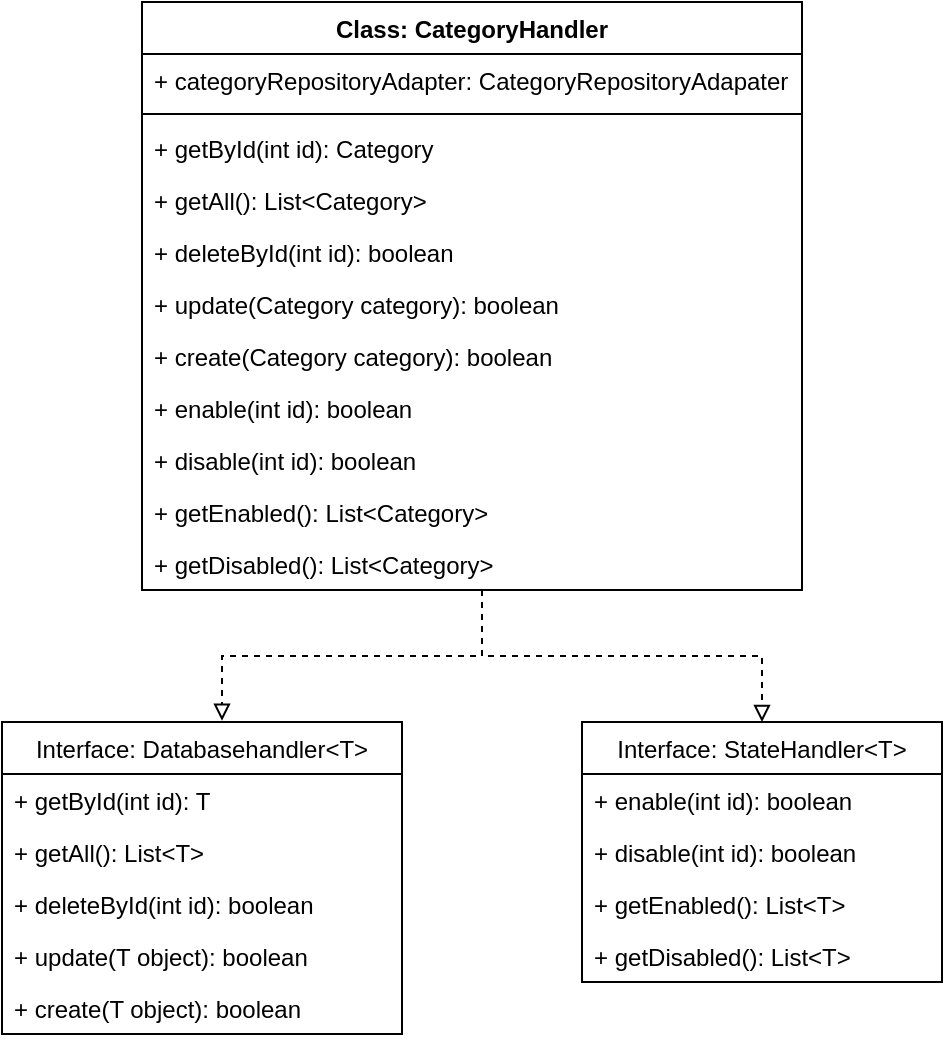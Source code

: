 <mxfile version="16.5.1" type="device" pages="15"><diagram id="Q37jmE8UTB6Pt3CiuXbD" name="SRP-1"><mxGraphModel dx="585" dy="363" grid="1" gridSize="10" guides="1" tooltips="1" connect="1" arrows="1" fold="1" page="1" pageScale="1" pageWidth="827" pageHeight="1169" math="0" shadow="0"><root><mxCell id="0"/><mxCell id="1" parent="0"/><mxCell id="FG4O4Iv20-YGsXJtod01-39" style="edgeStyle=orthogonalEdgeStyle;rounded=0;orthogonalLoop=1;jettySize=auto;html=1;entryX=0.55;entryY=-0.004;entryDx=0;entryDy=0;entryPerimeter=0;dashed=1;endArrow=block;endFill=0;" parent="1" source="FG4O4Iv20-YGsXJtod01-1" target="FG4O4Iv20-YGsXJtod01-25" edge="1"><mxGeometry relative="1" as="geometry"><Array as="points"><mxPoint x="360" y="367"/><mxPoint x="230" y="367"/></Array></mxGeometry></mxCell><mxCell id="FG4O4Iv20-YGsXJtod01-40" style="edgeStyle=orthogonalEdgeStyle;rounded=0;orthogonalLoop=1;jettySize=auto;html=1;entryX=0.5;entryY=0;entryDx=0;entryDy=0;dashed=1;endArrow=block;endFill=0;" parent="1" source="FG4O4Iv20-YGsXJtod01-1" target="FG4O4Iv20-YGsXJtod01-31" edge="1"><mxGeometry relative="1" as="geometry"><Array as="points"><mxPoint x="360" y="367"/><mxPoint x="500" y="367"/></Array></mxGeometry></mxCell><mxCell id="FG4O4Iv20-YGsXJtod01-1" value="Class: CategoryHandler" style="swimlane;fontStyle=1;align=center;verticalAlign=top;childLayout=stackLayout;horizontal=1;startSize=26;horizontalStack=0;resizeParent=1;resizeParentMax=0;resizeLast=0;collapsible=1;marginBottom=0;" parent="1" vertex="1"><mxGeometry x="190" y="40" width="330" height="294" as="geometry"><mxRectangle x="80" y="40" width="130" height="26" as="alternateBounds"/></mxGeometry></mxCell><mxCell id="FG4O4Iv20-YGsXJtod01-2" value="+ categoryRepositoryAdapter: CategoryRepositoryAdapater" style="text;strokeColor=none;fillColor=none;align=left;verticalAlign=top;spacingLeft=4;spacingRight=4;overflow=hidden;rotatable=0;points=[[0,0.5],[1,0.5]];portConstraint=eastwest;" parent="FG4O4Iv20-YGsXJtod01-1" vertex="1"><mxGeometry y="26" width="330" height="26" as="geometry"/></mxCell><mxCell id="FG4O4Iv20-YGsXJtod01-3" value="" style="line;strokeWidth=1;fillColor=none;align=left;verticalAlign=middle;spacingTop=-1;spacingLeft=3;spacingRight=3;rotatable=0;labelPosition=right;points=[];portConstraint=eastwest;" parent="FG4O4Iv20-YGsXJtod01-1" vertex="1"><mxGeometry y="52" width="330" height="8" as="geometry"/></mxCell><mxCell id="FG4O4Iv20-YGsXJtod01-4" value="+ getById(int id): Category" style="text;strokeColor=none;fillColor=none;align=left;verticalAlign=top;spacingLeft=4;spacingRight=4;overflow=hidden;rotatable=0;points=[[0,0.5],[1,0.5]];portConstraint=eastwest;" parent="FG4O4Iv20-YGsXJtod01-1" vertex="1"><mxGeometry y="60" width="330" height="26" as="geometry"/></mxCell><mxCell id="FG4O4Iv20-YGsXJtod01-17" value="+ getAll(): List&lt;Category&gt;" style="text;strokeColor=none;fillColor=none;align=left;verticalAlign=top;spacingLeft=4;spacingRight=4;overflow=hidden;rotatable=0;points=[[0,0.5],[1,0.5]];portConstraint=eastwest;" parent="FG4O4Iv20-YGsXJtod01-1" vertex="1"><mxGeometry y="86" width="330" height="26" as="geometry"/></mxCell><mxCell id="FG4O4Iv20-YGsXJtod01-18" value="+ deleteById(int id): boolean" style="text;strokeColor=none;fillColor=none;align=left;verticalAlign=top;spacingLeft=4;spacingRight=4;overflow=hidden;rotatable=0;points=[[0,0.5],[1,0.5]];portConstraint=eastwest;" parent="FG4O4Iv20-YGsXJtod01-1" vertex="1"><mxGeometry y="112" width="330" height="26" as="geometry"/></mxCell><mxCell id="FG4O4Iv20-YGsXJtod01-19" value="+ update(Category category): boolean" style="text;strokeColor=none;fillColor=none;align=left;verticalAlign=top;spacingLeft=4;spacingRight=4;overflow=hidden;rotatable=0;points=[[0,0.5],[1,0.5]];portConstraint=eastwest;" parent="FG4O4Iv20-YGsXJtod01-1" vertex="1"><mxGeometry y="138" width="330" height="26" as="geometry"/></mxCell><mxCell id="FG4O4Iv20-YGsXJtod01-20" value="+ create(Category category): boolean" style="text;strokeColor=none;fillColor=none;align=left;verticalAlign=top;spacingLeft=4;spacingRight=4;overflow=hidden;rotatable=0;points=[[0,0.5],[1,0.5]];portConstraint=eastwest;" parent="FG4O4Iv20-YGsXJtod01-1" vertex="1"><mxGeometry y="164" width="330" height="26" as="geometry"/></mxCell><mxCell id="FG4O4Iv20-YGsXJtod01-21" value="+ enable(int id): boolean" style="text;strokeColor=none;fillColor=none;align=left;verticalAlign=top;spacingLeft=4;spacingRight=4;overflow=hidden;rotatable=0;points=[[0,0.5],[1,0.5]];portConstraint=eastwest;" parent="FG4O4Iv20-YGsXJtod01-1" vertex="1"><mxGeometry y="190" width="330" height="26" as="geometry"/></mxCell><mxCell id="FG4O4Iv20-YGsXJtod01-22" value="+ disable(int id): boolean" style="text;strokeColor=none;fillColor=none;align=left;verticalAlign=top;spacingLeft=4;spacingRight=4;overflow=hidden;rotatable=0;points=[[0,0.5],[1,0.5]];portConstraint=eastwest;" parent="FG4O4Iv20-YGsXJtod01-1" vertex="1"><mxGeometry y="216" width="330" height="26" as="geometry"/></mxCell><mxCell id="FG4O4Iv20-YGsXJtod01-23" value="+ getEnabled(): List&lt;Category&gt;" style="text;strokeColor=none;fillColor=none;align=left;verticalAlign=top;spacingLeft=4;spacingRight=4;overflow=hidden;rotatable=0;points=[[0,0.5],[1,0.5]];portConstraint=eastwest;" parent="FG4O4Iv20-YGsXJtod01-1" vertex="1"><mxGeometry y="242" width="330" height="26" as="geometry"/></mxCell><mxCell id="FG4O4Iv20-YGsXJtod01-24" value="+ getDisabled(): List&lt;Category&gt;" style="text;strokeColor=none;fillColor=none;align=left;verticalAlign=top;spacingLeft=4;spacingRight=4;overflow=hidden;rotatable=0;points=[[0,0.5],[1,0.5]];portConstraint=eastwest;" parent="FG4O4Iv20-YGsXJtod01-1" vertex="1"><mxGeometry y="268" width="330" height="26" as="geometry"/></mxCell><mxCell id="FG4O4Iv20-YGsXJtod01-25" value="Interface: Databasehandler&lt;T&gt;" style="swimlane;fontStyle=0;childLayout=stackLayout;horizontal=1;startSize=26;fillColor=none;horizontalStack=0;resizeParent=1;resizeParentMax=0;resizeLast=0;collapsible=1;marginBottom=0;" parent="1" vertex="1"><mxGeometry x="120" y="400" width="200" height="156" as="geometry"/></mxCell><mxCell id="FG4O4Iv20-YGsXJtod01-26" value="+ getById(int id): T" style="text;strokeColor=none;fillColor=none;align=left;verticalAlign=top;spacingLeft=4;spacingRight=4;overflow=hidden;rotatable=0;points=[[0,0.5],[1,0.5]];portConstraint=eastwest;" parent="FG4O4Iv20-YGsXJtod01-25" vertex="1"><mxGeometry y="26" width="200" height="26" as="geometry"/></mxCell><mxCell id="FG4O4Iv20-YGsXJtod01-27" value="+ getAll(): List&lt;T&gt;" style="text;strokeColor=none;fillColor=none;align=left;verticalAlign=top;spacingLeft=4;spacingRight=4;overflow=hidden;rotatable=0;points=[[0,0.5],[1,0.5]];portConstraint=eastwest;" parent="FG4O4Iv20-YGsXJtod01-25" vertex="1"><mxGeometry y="52" width="200" height="26" as="geometry"/></mxCell><mxCell id="FG4O4Iv20-YGsXJtod01-28" value="+ deleteById(int id): boolean" style="text;strokeColor=none;fillColor=none;align=left;verticalAlign=top;spacingLeft=4;spacingRight=4;overflow=hidden;rotatable=0;points=[[0,0.5],[1,0.5]];portConstraint=eastwest;" parent="FG4O4Iv20-YGsXJtod01-25" vertex="1"><mxGeometry y="78" width="200" height="26" as="geometry"/></mxCell><mxCell id="FG4O4Iv20-YGsXJtod01-29" value="+ update(T object): boolean" style="text;strokeColor=none;fillColor=none;align=left;verticalAlign=top;spacingLeft=4;spacingRight=4;overflow=hidden;rotatable=0;points=[[0,0.5],[1,0.5]];portConstraint=eastwest;" parent="FG4O4Iv20-YGsXJtod01-25" vertex="1"><mxGeometry y="104" width="200" height="26" as="geometry"/></mxCell><mxCell id="FG4O4Iv20-YGsXJtod01-30" value="+ create(T object): boolean" style="text;strokeColor=none;fillColor=none;align=left;verticalAlign=top;spacingLeft=4;spacingRight=4;overflow=hidden;rotatable=0;points=[[0,0.5],[1,0.5]];portConstraint=eastwest;" parent="FG4O4Iv20-YGsXJtod01-25" vertex="1"><mxGeometry y="130" width="200" height="26" as="geometry"/></mxCell><mxCell id="FG4O4Iv20-YGsXJtod01-31" value="Interface: StateHandler&lt;T&gt;" style="swimlane;fontStyle=0;childLayout=stackLayout;horizontal=1;startSize=26;fillColor=none;horizontalStack=0;resizeParent=1;resizeParentMax=0;resizeLast=0;collapsible=1;marginBottom=0;" parent="1" vertex="1"><mxGeometry x="410" y="400" width="180" height="130" as="geometry"/></mxCell><mxCell id="FG4O4Iv20-YGsXJtod01-32" value="+ enable(int id): boolean" style="text;strokeColor=none;fillColor=none;align=left;verticalAlign=top;spacingLeft=4;spacingRight=4;overflow=hidden;rotatable=0;points=[[0,0.5],[1,0.5]];portConstraint=eastwest;" parent="FG4O4Iv20-YGsXJtod01-31" vertex="1"><mxGeometry y="26" width="180" height="26" as="geometry"/></mxCell><mxCell id="FG4O4Iv20-YGsXJtod01-33" value="+ disable(int id): boolean" style="text;strokeColor=none;fillColor=none;align=left;verticalAlign=top;spacingLeft=4;spacingRight=4;overflow=hidden;rotatable=0;points=[[0,0.5],[1,0.5]];portConstraint=eastwest;" parent="FG4O4Iv20-YGsXJtod01-31" vertex="1"><mxGeometry y="52" width="180" height="26" as="geometry"/></mxCell><mxCell id="FG4O4Iv20-YGsXJtod01-34" value="+ getEnabled(): List&lt;T&gt;" style="text;strokeColor=none;fillColor=none;align=left;verticalAlign=top;spacingLeft=4;spacingRight=4;overflow=hidden;rotatable=0;points=[[0,0.5],[1,0.5]];portConstraint=eastwest;" parent="FG4O4Iv20-YGsXJtod01-31" vertex="1"><mxGeometry y="78" width="180" height="26" as="geometry"/></mxCell><mxCell id="FG4O4Iv20-YGsXJtod01-37" value="+ getDisabled(): List&lt;T&gt;" style="text;strokeColor=none;fillColor=none;align=left;verticalAlign=top;spacingLeft=4;spacingRight=4;overflow=hidden;rotatable=0;points=[[0,0.5],[1,0.5]];portConstraint=eastwest;" parent="FG4O4Iv20-YGsXJtod01-31" vertex="1"><mxGeometry y="104" width="180" height="26" as="geometry"/></mxCell></root></mxGraphModel></diagram><diagram id="Jz-_jJCVCb7QFu4ckZi3" name="SRP-2"><mxGraphModel dx="585" dy="363" grid="1" gridSize="10" guides="1" tooltips="1" connect="1" arrows="1" fold="1" page="1" pageScale="1" pageWidth="827" pageHeight="1169" math="0" shadow="0"><root><mxCell id="0"/><mxCell id="1" parent="0"/><mxCell id="tWLV5fgX-HWHKoQX7SCj-1" style="edgeStyle=orthogonalEdgeStyle;rounded=0;orthogonalLoop=1;jettySize=auto;html=1;entryX=0.55;entryY=-0.004;entryDx=0;entryDy=0;entryPerimeter=0;endArrow=block;endFill=0;dashed=1;" parent="1" source="tWLV5fgX-HWHKoQX7SCj-3" target="tWLV5fgX-HWHKoQX7SCj-15" edge="1"><mxGeometry relative="1" as="geometry"/></mxCell><mxCell id="tWLV5fgX-HWHKoQX7SCj-2" style="edgeStyle=orthogonalEdgeStyle;rounded=0;orthogonalLoop=1;jettySize=auto;html=1;entryX=0.5;entryY=0;entryDx=0;entryDy=0;dashed=1;endArrow=block;endFill=0;" parent="1" source="tWLV5fgX-HWHKoQX7SCj-3" target="tWLV5fgX-HWHKoQX7SCj-21" edge="1"><mxGeometry relative="1" as="geometry"><Array as="points"><mxPoint x="360" y="360"/><mxPoint x="490" y="360"/></Array></mxGeometry></mxCell><mxCell id="tWLV5fgX-HWHKoQX7SCj-3" value="Class: CompanyHandler" style="swimlane;fontStyle=1;align=center;verticalAlign=top;childLayout=stackLayout;horizontal=1;startSize=26;horizontalStack=0;resizeParent=1;resizeParentMax=0;resizeLast=0;collapsible=1;marginBottom=0;" parent="1" vertex="1"><mxGeometry x="190" y="40" width="340" height="294" as="geometry"><mxRectangle x="80" y="40" width="130" height="26" as="alternateBounds"/></mxGeometry></mxCell><mxCell id="tWLV5fgX-HWHKoQX7SCj-4" value="+ companyRepositoryAdapter: CompanyRepositoryAdapater" style="text;strokeColor=none;fillColor=none;align=left;verticalAlign=top;spacingLeft=4;spacingRight=4;overflow=hidden;rotatable=0;points=[[0,0.5],[1,0.5]];portConstraint=eastwest;" parent="tWLV5fgX-HWHKoQX7SCj-3" vertex="1"><mxGeometry y="26" width="340" height="26" as="geometry"/></mxCell><mxCell id="tWLV5fgX-HWHKoQX7SCj-5" value="" style="line;strokeWidth=1;fillColor=none;align=left;verticalAlign=middle;spacingTop=-1;spacingLeft=3;spacingRight=3;rotatable=0;labelPosition=right;points=[];portConstraint=eastwest;" parent="tWLV5fgX-HWHKoQX7SCj-3" vertex="1"><mxGeometry y="52" width="340" height="8" as="geometry"/></mxCell><mxCell id="tWLV5fgX-HWHKoQX7SCj-6" value="+ getById(int id): Company" style="text;strokeColor=none;fillColor=none;align=left;verticalAlign=top;spacingLeft=4;spacingRight=4;overflow=hidden;rotatable=0;points=[[0,0.5],[1,0.5]];portConstraint=eastwest;" parent="tWLV5fgX-HWHKoQX7SCj-3" vertex="1"><mxGeometry y="60" width="340" height="26" as="geometry"/></mxCell><mxCell id="tWLV5fgX-HWHKoQX7SCj-7" value="+ getAll(): List&lt;Company&gt;" style="text;strokeColor=none;fillColor=none;align=left;verticalAlign=top;spacingLeft=4;spacingRight=4;overflow=hidden;rotatable=0;points=[[0,0.5],[1,0.5]];portConstraint=eastwest;" parent="tWLV5fgX-HWHKoQX7SCj-3" vertex="1"><mxGeometry y="86" width="340" height="26" as="geometry"/></mxCell><mxCell id="tWLV5fgX-HWHKoQX7SCj-8" value="+ deleteById(int id): boolean" style="text;strokeColor=none;fillColor=none;align=left;verticalAlign=top;spacingLeft=4;spacingRight=4;overflow=hidden;rotatable=0;points=[[0,0.5],[1,0.5]];portConstraint=eastwest;" parent="tWLV5fgX-HWHKoQX7SCj-3" vertex="1"><mxGeometry y="112" width="340" height="26" as="geometry"/></mxCell><mxCell id="tWLV5fgX-HWHKoQX7SCj-9" value="+ update(Company company): boolean" style="text;strokeColor=none;fillColor=none;align=left;verticalAlign=top;spacingLeft=4;spacingRight=4;overflow=hidden;rotatable=0;points=[[0,0.5],[1,0.5]];portConstraint=eastwest;" parent="tWLV5fgX-HWHKoQX7SCj-3" vertex="1"><mxGeometry y="138" width="340" height="26" as="geometry"/></mxCell><mxCell id="tWLV5fgX-HWHKoQX7SCj-10" value="+ create(Company company): boolean" style="text;strokeColor=none;fillColor=none;align=left;verticalAlign=top;spacingLeft=4;spacingRight=4;overflow=hidden;rotatable=0;points=[[0,0.5],[1,0.5]];portConstraint=eastwest;" parent="tWLV5fgX-HWHKoQX7SCj-3" vertex="1"><mxGeometry y="164" width="340" height="26" as="geometry"/></mxCell><mxCell id="tWLV5fgX-HWHKoQX7SCj-11" value="+ enable(int id): boolean" style="text;strokeColor=none;fillColor=none;align=left;verticalAlign=top;spacingLeft=4;spacingRight=4;overflow=hidden;rotatable=0;points=[[0,0.5],[1,0.5]];portConstraint=eastwest;" parent="tWLV5fgX-HWHKoQX7SCj-3" vertex="1"><mxGeometry y="190" width="340" height="26" as="geometry"/></mxCell><mxCell id="tWLV5fgX-HWHKoQX7SCj-12" value="+ disable(int id): boolean" style="text;strokeColor=none;fillColor=none;align=left;verticalAlign=top;spacingLeft=4;spacingRight=4;overflow=hidden;rotatable=0;points=[[0,0.5],[1,0.5]];portConstraint=eastwest;" parent="tWLV5fgX-HWHKoQX7SCj-3" vertex="1"><mxGeometry y="216" width="340" height="26" as="geometry"/></mxCell><mxCell id="tWLV5fgX-HWHKoQX7SCj-13" value="+ getEnabled(): List&lt;Company&gt;" style="text;strokeColor=none;fillColor=none;align=left;verticalAlign=top;spacingLeft=4;spacingRight=4;overflow=hidden;rotatable=0;points=[[0,0.5],[1,0.5]];portConstraint=eastwest;" parent="tWLV5fgX-HWHKoQX7SCj-3" vertex="1"><mxGeometry y="242" width="340" height="26" as="geometry"/></mxCell><mxCell id="tWLV5fgX-HWHKoQX7SCj-14" value="+ getDisabled(): List&lt;Company&gt;" style="text;strokeColor=none;fillColor=none;align=left;verticalAlign=top;spacingLeft=4;spacingRight=4;overflow=hidden;rotatable=0;points=[[0,0.5],[1,0.5]];portConstraint=eastwest;" parent="tWLV5fgX-HWHKoQX7SCj-3" vertex="1"><mxGeometry y="268" width="340" height="26" as="geometry"/></mxCell><mxCell id="tWLV5fgX-HWHKoQX7SCj-15" value="Interface: Databasehandler&lt;T&gt;" style="swimlane;fontStyle=0;childLayout=stackLayout;horizontal=1;startSize=26;fillColor=none;horizontalStack=0;resizeParent=1;resizeParentMax=0;resizeLast=0;collapsible=1;marginBottom=0;" parent="1" vertex="1"><mxGeometry x="140" y="387" width="200" height="156" as="geometry"/></mxCell><mxCell id="tWLV5fgX-HWHKoQX7SCj-16" value="+ getById(int id): T" style="text;strokeColor=none;fillColor=none;align=left;verticalAlign=top;spacingLeft=4;spacingRight=4;overflow=hidden;rotatable=0;points=[[0,0.5],[1,0.5]];portConstraint=eastwest;" parent="tWLV5fgX-HWHKoQX7SCj-15" vertex="1"><mxGeometry y="26" width="200" height="26" as="geometry"/></mxCell><mxCell id="tWLV5fgX-HWHKoQX7SCj-17" value="+ getAll(): List&lt;T&gt;" style="text;strokeColor=none;fillColor=none;align=left;verticalAlign=top;spacingLeft=4;spacingRight=4;overflow=hidden;rotatable=0;points=[[0,0.5],[1,0.5]];portConstraint=eastwest;" parent="tWLV5fgX-HWHKoQX7SCj-15" vertex="1"><mxGeometry y="52" width="200" height="26" as="geometry"/></mxCell><mxCell id="tWLV5fgX-HWHKoQX7SCj-18" value="+ deleteById(int id): boolean" style="text;strokeColor=none;fillColor=none;align=left;verticalAlign=top;spacingLeft=4;spacingRight=4;overflow=hidden;rotatable=0;points=[[0,0.5],[1,0.5]];portConstraint=eastwest;" parent="tWLV5fgX-HWHKoQX7SCj-15" vertex="1"><mxGeometry y="78" width="200" height="26" as="geometry"/></mxCell><mxCell id="tWLV5fgX-HWHKoQX7SCj-19" value="+ update(T object): boolean" style="text;strokeColor=none;fillColor=none;align=left;verticalAlign=top;spacingLeft=4;spacingRight=4;overflow=hidden;rotatable=0;points=[[0,0.5],[1,0.5]];portConstraint=eastwest;" parent="tWLV5fgX-HWHKoQX7SCj-15" vertex="1"><mxGeometry y="104" width="200" height="26" as="geometry"/></mxCell><mxCell id="tWLV5fgX-HWHKoQX7SCj-20" value="+ create(T object): boolean" style="text;strokeColor=none;fillColor=none;align=left;verticalAlign=top;spacingLeft=4;spacingRight=4;overflow=hidden;rotatable=0;points=[[0,0.5],[1,0.5]];portConstraint=eastwest;" parent="tWLV5fgX-HWHKoQX7SCj-15" vertex="1"><mxGeometry y="130" width="200" height="26" as="geometry"/></mxCell><mxCell id="tWLV5fgX-HWHKoQX7SCj-21" value="Interface: StateHandler&lt;T&gt;" style="swimlane;fontStyle=0;childLayout=stackLayout;horizontal=1;startSize=26;fillColor=none;horizontalStack=0;resizeParent=1;resizeParentMax=0;resizeLast=0;collapsible=1;marginBottom=0;" parent="1" vertex="1"><mxGeometry x="400" y="387" width="180" height="130" as="geometry"/></mxCell><mxCell id="tWLV5fgX-HWHKoQX7SCj-22" value="+ enable(int id): boolean" style="text;strokeColor=none;fillColor=none;align=left;verticalAlign=top;spacingLeft=4;spacingRight=4;overflow=hidden;rotatable=0;points=[[0,0.5],[1,0.5]];portConstraint=eastwest;" parent="tWLV5fgX-HWHKoQX7SCj-21" vertex="1"><mxGeometry y="26" width="180" height="26" as="geometry"/></mxCell><mxCell id="tWLV5fgX-HWHKoQX7SCj-23" value="+ disable(int id): boolean" style="text;strokeColor=none;fillColor=none;align=left;verticalAlign=top;spacingLeft=4;spacingRight=4;overflow=hidden;rotatable=0;points=[[0,0.5],[1,0.5]];portConstraint=eastwest;" parent="tWLV5fgX-HWHKoQX7SCj-21" vertex="1"><mxGeometry y="52" width="180" height="26" as="geometry"/></mxCell><mxCell id="tWLV5fgX-HWHKoQX7SCj-24" value="+ getEnabled(): List&lt;T&gt;" style="text;strokeColor=none;fillColor=none;align=left;verticalAlign=top;spacingLeft=4;spacingRight=4;overflow=hidden;rotatable=0;points=[[0,0.5],[1,0.5]];portConstraint=eastwest;" parent="tWLV5fgX-HWHKoQX7SCj-21" vertex="1"><mxGeometry y="78" width="180" height="26" as="geometry"/></mxCell><mxCell id="tWLV5fgX-HWHKoQX7SCj-25" value="+ getDisabled(): List&lt;T&gt;" style="text;strokeColor=none;fillColor=none;align=left;verticalAlign=top;spacingLeft=4;spacingRight=4;overflow=hidden;rotatable=0;points=[[0,0.5],[1,0.5]];portConstraint=eastwest;" parent="tWLV5fgX-HWHKoQX7SCj-21" vertex="1"><mxGeometry y="104" width="180" height="26" as="geometry"/></mxCell></root></mxGraphModel></diagram><diagram id="daoo9FHSWgM-6mzL81V_" name="SRP-3"><mxGraphModel dx="706" dy="439" grid="1" gridSize="10" guides="1" tooltips="1" connect="1" arrows="1" fold="1" page="1" pageScale="1" pageWidth="827" pageHeight="1169" math="0" shadow="0"><root><mxCell id="0"/><mxCell id="1" parent="0"/><mxCell id="IR7jOXUsvonKSK8KpxXM-1" style="edgeStyle=orthogonalEdgeStyle;rounded=0;orthogonalLoop=1;jettySize=auto;html=1;entryX=0.5;entryY=0;entryDx=0;entryDy=0;endArrow=block;endFill=0;dashed=1;" parent="1" source="UN2r4e3C0q7u-kqUuNx_-1" target="UN2r4e3C0q7u-kqUuNx_-5" edge="1"><mxGeometry relative="1" as="geometry"/></mxCell><mxCell id="UN2r4e3C0q7u-kqUuNx_-1" value="Class: CreateCategory" style="swimlane;fontStyle=1;align=center;verticalAlign=top;childLayout=stackLayout;horizontal=1;startSize=26;horizontalStack=0;resizeParent=1;resizeParentMax=0;resizeLast=0;collapsible=1;marginBottom=0;" parent="1" vertex="1"><mxGeometry x="40" y="80" width="310" height="112" as="geometry"/></mxCell><mxCell id="UN2r4e3C0q7u-kqUuNx_-2" value="+ CHARSET: Charset" style="text;strokeColor=none;fillColor=none;align=left;verticalAlign=top;spacingLeft=4;spacingRight=4;overflow=hidden;rotatable=0;points=[[0,0.5],[1,0.5]];portConstraint=eastwest;" parent="UN2r4e3C0q7u-kqUuNx_-1" vertex="1"><mxGeometry y="26" width="310" height="26" as="geometry"/></mxCell><mxCell id="IR7jOXUsvonKSK8KpxXM-2" value="+ NO_RESPONSE_LENGTH: int" style="text;strokeColor=none;fillColor=none;align=left;verticalAlign=top;spacingLeft=4;spacingRight=4;overflow=hidden;rotatable=0;points=[[0,0.5],[1,0.5]];portConstraint=eastwest;" parent="UN2r4e3C0q7u-kqUuNx_-1" vertex="1"><mxGeometry y="52" width="310" height="26" as="geometry"/></mxCell><mxCell id="UN2r4e3C0q7u-kqUuNx_-3" value="" style="line;strokeWidth=1;fillColor=none;align=left;verticalAlign=middle;spacingTop=-1;spacingLeft=3;spacingRight=3;rotatable=0;labelPosition=right;points=[];portConstraint=eastwest;" parent="UN2r4e3C0q7u-kqUuNx_-1" vertex="1"><mxGeometry y="78" width="310" height="8" as="geometry"/></mxCell><mxCell id="UN2r4e3C0q7u-kqUuNx_-4" value="+ addPostHandler(HttpServer server, String path): void" style="text;strokeColor=none;fillColor=none;align=left;verticalAlign=top;spacingLeft=4;spacingRight=4;overflow=hidden;rotatable=0;points=[[0,0.5],[1,0.5]];portConstraint=eastwest;" parent="UN2r4e3C0q7u-kqUuNx_-1" vertex="1"><mxGeometry y="86" width="310" height="26" as="geometry"/></mxCell><mxCell id="UN2r4e3C0q7u-kqUuNx_-5" value="Interface: PostHandler" style="swimlane;fontStyle=0;childLayout=stackLayout;horizontal=1;startSize=26;fillColor=none;horizontalStack=0;resizeParent=1;resizeParentMax=0;resizeLast=0;collapsible=1;marginBottom=0;" parent="1" vertex="1"><mxGeometry x="40" y="240" width="310" height="52" as="geometry"/></mxCell><mxCell id="UN2r4e3C0q7u-kqUuNx_-6" value="+ addPostHandler(HttpServer server, String path): void" style="text;strokeColor=none;fillColor=none;align=left;verticalAlign=top;spacingLeft=4;spacingRight=4;overflow=hidden;rotatable=0;points=[[0,0.5],[1,0.5]];portConstraint=eastwest;" parent="UN2r4e3C0q7u-kqUuNx_-5" vertex="1"><mxGeometry y="26" width="310" height="26" as="geometry"/></mxCell></root></mxGraphModel></diagram><diagram id="F4NO4ZAcgp8TjKPw44pK" name="OCP-1"><mxGraphModel dx="1024" dy="636" grid="1" gridSize="10" guides="1" tooltips="1" connect="1" arrows="1" fold="1" page="1" pageScale="1" pageWidth="827" pageHeight="1169" math="0" shadow="0"><root><mxCell id="0"/><mxCell id="1" parent="0"/><mxCell id="k5caKEy3Od46XIcTRw5_-14" style="edgeStyle=orthogonalEdgeStyle;rounded=0;orthogonalLoop=1;jettySize=auto;html=1;entryX=0.5;entryY=0;entryDx=0;entryDy=0;endArrow=block;endFill=0;dashed=1;" parent="1" source="npUwUl2vJej7vezmRA3c-1" target="k5caKEy3Od46XIcTRw5_-4" edge="1"><mxGeometry relative="1" as="geometry"/></mxCell><mxCell id="npUwUl2vJej7vezmRA3c-1" value="Class: CSVDocumentPrinter" style="swimlane;fontStyle=1;align=center;verticalAlign=top;childLayout=stackLayout;horizontal=1;startSize=26;horizontalStack=0;resizeParent=1;resizeParentMax=0;resizeLast=0;collapsible=1;marginBottom=0;" parent="1" vertex="1"><mxGeometry x="40" y="110" width="440" height="216" as="geometry"/></mxCell><mxCell id="npUwUl2vJej7vezmRA3c-3" value="" style="line;strokeWidth=1;fillColor=none;align=left;verticalAlign=middle;spacingTop=-1;spacingLeft=3;spacingRight=3;rotatable=0;labelPosition=right;points=[];portConstraint=eastwest;" parent="npUwUl2vJej7vezmRA3c-1" vertex="1"><mxGeometry y="26" width="440" height="8" as="geometry"/></mxCell><mxCell id="npUwUl2vJej7vezmRA3c-4" value="+ printHeader(HistoryDocumentHeader historyDocumentHeader): StringBuilder" style="text;strokeColor=none;fillColor=none;align=left;verticalAlign=top;spacingLeft=4;spacingRight=4;overflow=hidden;rotatable=0;points=[[0,0.5],[1,0.5]];portConstraint=eastwest;" parent="npUwUl2vJej7vezmRA3c-1" vertex="1"><mxGeometry y="34" width="440" height="26" as="geometry"/></mxCell><mxCell id="k5caKEy3Od46XIcTRw5_-1" value="+ printElement(HistoryElement historyElement): StringBuilder" style="text;strokeColor=none;fillColor=none;align=left;verticalAlign=top;spacingLeft=4;spacingRight=4;overflow=hidden;rotatable=0;points=[[0,0.5],[1,0.5]];portConstraint=eastwest;" parent="npUwUl2vJej7vezmRA3c-1" vertex="1"><mxGeometry y="60" width="440" height="26" as="geometry"/></mxCell><mxCell id="k5caKEy3Od46XIcTRw5_-2" value="+ printHeaderLineForEntries(): StringBuilder" style="text;strokeColor=none;fillColor=none;align=left;verticalAlign=top;spacingLeft=4;spacingRight=4;overflow=hidden;rotatable=0;points=[[0,0.5],[1,0.5]];portConstraint=eastwest;" parent="npUwUl2vJej7vezmRA3c-1" vertex="1"><mxGeometry y="86" width="440" height="26" as="geometry"/></mxCell><mxCell id="k5caKEy3Od46XIcTRw5_-3" value="+ printEntry(PurchaseEntry purchaseEntry): StringBuilder" style="text;strokeColor=none;fillColor=none;align=left;verticalAlign=top;spacingLeft=4;spacingRight=4;overflow=hidden;rotatable=0;points=[[0,0.5],[1,0.5]];portConstraint=eastwest;" parent="npUwUl2vJej7vezmRA3c-1" vertex="1"><mxGeometry y="112" width="440" height="26" as="geometry"/></mxCell><mxCell id="-iR37PscYWLIHBINivRf-5" value="+ printPurchaseEntryStart(): String" style="text;strokeColor=none;fillColor=none;align=left;verticalAlign=top;spacingLeft=4;spacingRight=4;overflow=hidden;rotatable=0;points=[[0,0.5],[1,0.5]];portConstraint=eastwest;" parent="npUwUl2vJej7vezmRA3c-1" vertex="1"><mxGeometry y="138" width="440" height="26" as="geometry"/></mxCell><mxCell id="-iR37PscYWLIHBINivRf-7" value="+ printPurchaseEntrySeperator(): String" style="text;strokeColor=none;fillColor=none;align=left;verticalAlign=top;spacingLeft=4;spacingRight=4;overflow=hidden;rotatable=0;points=[[0,0.5],[1,0.5]];portConstraint=eastwest;" parent="npUwUl2vJej7vezmRA3c-1" vertex="1"><mxGeometry y="164" width="440" height="26" as="geometry"/></mxCell><mxCell id="-iR37PscYWLIHBINivRf-8" value="+ printPurchaseEntryEnd(): String" style="text;strokeColor=none;fillColor=none;align=left;verticalAlign=top;spacingLeft=4;spacingRight=4;overflow=hidden;rotatable=0;points=[[0,0.5],[1,0.5]];portConstraint=eastwest;" parent="npUwUl2vJej7vezmRA3c-1" vertex="1"><mxGeometry y="190" width="440" height="26" as="geometry"/></mxCell><mxCell id="k5caKEy3Od46XIcTRw5_-4" value="Interface: DocumentPrinter" style="swimlane;fontStyle=0;childLayout=stackLayout;horizontal=1;startSize=26;fillColor=none;horizontalStack=0;resizeParent=1;resizeParentMax=0;resizeLast=0;collapsible=1;marginBottom=0;" parent="1" vertex="1"><mxGeometry x="40" y="400" width="440" height="182" as="geometry"/></mxCell><mxCell id="k5caKEy3Od46XIcTRw5_-5" value="+ printHeader(HistoryDocumentHeader historyDocumentHeader): StringBuilder" style="text;strokeColor=none;fillColor=none;align=left;verticalAlign=top;spacingLeft=4;spacingRight=4;overflow=hidden;rotatable=0;points=[[0,0.5],[1,0.5]];portConstraint=eastwest;" parent="k5caKEy3Od46XIcTRw5_-4" vertex="1"><mxGeometry y="26" width="440" height="26" as="geometry"/></mxCell><mxCell id="k5caKEy3Od46XIcTRw5_-6" value="+ printElement(HistoryElement historyElement): StringBuilder" style="text;strokeColor=none;fillColor=none;align=left;verticalAlign=top;spacingLeft=4;spacingRight=4;overflow=hidden;rotatable=0;points=[[0,0.5],[1,0.5]];portConstraint=eastwest;" parent="k5caKEy3Od46XIcTRw5_-4" vertex="1"><mxGeometry y="52" width="440" height="26" as="geometry"/></mxCell><mxCell id="k5caKEy3Od46XIcTRw5_-7" value="+ printEntry(PurchaseEntry purchaseEntry): StringBuilder" style="text;strokeColor=none;fillColor=none;align=left;verticalAlign=top;spacingLeft=4;spacingRight=4;overflow=hidden;rotatable=0;points=[[0,0.5],[1,0.5]];portConstraint=eastwest;" parent="k5caKEy3Od46XIcTRw5_-4" vertex="1"><mxGeometry y="78" width="440" height="26" as="geometry"/></mxCell><mxCell id="-iR37PscYWLIHBINivRf-27" value="+ printPurchaseEntryStart(): String" style="text;strokeColor=none;fillColor=none;align=left;verticalAlign=top;spacingLeft=4;spacingRight=4;overflow=hidden;rotatable=0;points=[[0,0.5],[1,0.5]];portConstraint=eastwest;" parent="k5caKEy3Od46XIcTRw5_-4" vertex="1"><mxGeometry y="104" width="440" height="26" as="geometry"/></mxCell><mxCell id="-iR37PscYWLIHBINivRf-28" value="+ printPurchaseEntrySeperator(): String" style="text;strokeColor=none;fillColor=none;align=left;verticalAlign=top;spacingLeft=4;spacingRight=4;overflow=hidden;rotatable=0;points=[[0,0.5],[1,0.5]];portConstraint=eastwest;" parent="k5caKEy3Od46XIcTRw5_-4" vertex="1"><mxGeometry y="130" width="440" height="26" as="geometry"/></mxCell><mxCell id="-iR37PscYWLIHBINivRf-29" value="+ printPurchaseEntryEnd(): String" style="text;strokeColor=none;fillColor=none;align=left;verticalAlign=top;spacingLeft=4;spacingRight=4;overflow=hidden;rotatable=0;points=[[0,0.5],[1,0.5]];portConstraint=eastwest;" parent="k5caKEy3Od46XIcTRw5_-4" vertex="1"><mxGeometry y="156" width="440" height="26" as="geometry"/></mxCell><mxCell id="k5caKEy3Od46XIcTRw5_-15" style="edgeStyle=orthogonalEdgeStyle;rounded=0;orthogonalLoop=1;jettySize=auto;html=1;entryX=0.5;entryY=0;entryDx=0;entryDy=0;dashed=1;endArrow=block;endFill=0;" parent="1" source="k5caKEy3Od46XIcTRw5_-8" target="k5caKEy3Od46XIcTRw5_-4" edge="1"><mxGeometry relative="1" as="geometry"><Array as="points"><mxPoint x="740" y="370"/><mxPoint x="260" y="370"/></Array></mxGeometry></mxCell><mxCell id="k5caKEy3Od46XIcTRw5_-8" value="Class: XMLDocumentPrinter" style="swimlane;fontStyle=1;align=center;verticalAlign=top;childLayout=stackLayout;horizontal=1;startSize=26;horizontalStack=0;resizeParent=1;resizeParentMax=0;resizeLast=0;collapsible=1;marginBottom=0;" parent="1" vertex="1"><mxGeometry x="520" y="110" width="440" height="190" as="geometry"/></mxCell><mxCell id="k5caKEy3Od46XIcTRw5_-9" value="" style="line;strokeWidth=1;fillColor=none;align=left;verticalAlign=middle;spacingTop=-1;spacingLeft=3;spacingRight=3;rotatable=0;labelPosition=right;points=[];portConstraint=eastwest;" parent="k5caKEy3Od46XIcTRw5_-8" vertex="1"><mxGeometry y="26" width="440" height="8" as="geometry"/></mxCell><mxCell id="k5caKEy3Od46XIcTRw5_-10" value="+ printHeader(HistoryDocumentHeader historyDocumentHeader): StringBuilder" style="text;strokeColor=none;fillColor=none;align=left;verticalAlign=top;spacingLeft=4;spacingRight=4;overflow=hidden;rotatable=0;points=[[0,0.5],[1,0.5]];portConstraint=eastwest;" parent="k5caKEy3Od46XIcTRw5_-8" vertex="1"><mxGeometry y="34" width="440" height="26" as="geometry"/></mxCell><mxCell id="k5caKEy3Od46XIcTRw5_-11" value="+ printElement(HistoryElement historyElement): StringBuilder" style="text;strokeColor=none;fillColor=none;align=left;verticalAlign=top;spacingLeft=4;spacingRight=4;overflow=hidden;rotatable=0;points=[[0,0.5],[1,0.5]];portConstraint=eastwest;" parent="k5caKEy3Od46XIcTRw5_-8" vertex="1"><mxGeometry y="60" width="440" height="26" as="geometry"/></mxCell><mxCell id="k5caKEy3Od46XIcTRw5_-13" value="+ printEntry(PurchaseEntry purchaseEntry): StringBuilder" style="text;strokeColor=none;fillColor=none;align=left;verticalAlign=top;spacingLeft=4;spacingRight=4;overflow=hidden;rotatable=0;points=[[0,0.5],[1,0.5]];portConstraint=eastwest;" parent="k5caKEy3Od46XIcTRw5_-8" vertex="1"><mxGeometry y="86" width="440" height="26" as="geometry"/></mxCell><mxCell id="-iR37PscYWLIHBINivRf-12" value="+ printPurchaseEntryStart(): String" style="text;strokeColor=none;fillColor=none;align=left;verticalAlign=top;spacingLeft=4;spacingRight=4;overflow=hidden;rotatable=0;points=[[0,0.5],[1,0.5]];portConstraint=eastwest;" parent="k5caKEy3Od46XIcTRw5_-8" vertex="1"><mxGeometry y="112" width="440" height="26" as="geometry"/></mxCell><mxCell id="-iR37PscYWLIHBINivRf-13" value="+ printPurchaseEntrySeperator(): String" style="text;strokeColor=none;fillColor=none;align=left;verticalAlign=top;spacingLeft=4;spacingRight=4;overflow=hidden;rotatable=0;points=[[0,0.5],[1,0.5]];portConstraint=eastwest;" parent="k5caKEy3Od46XIcTRw5_-8" vertex="1"><mxGeometry y="138" width="440" height="26" as="geometry"/></mxCell><mxCell id="-iR37PscYWLIHBINivRf-14" value="+ printPurchaseEntryEnd(): String" style="text;strokeColor=none;fillColor=none;align=left;verticalAlign=top;spacingLeft=4;spacingRight=4;overflow=hidden;rotatable=0;points=[[0,0.5],[1,0.5]];portConstraint=eastwest;" parent="k5caKEy3Od46XIcTRw5_-8" vertex="1"><mxGeometry y="164" width="440" height="26" as="geometry"/></mxCell><mxCell id="-iR37PscYWLIHBINivRf-26" style="edgeStyle=orthogonalEdgeStyle;rounded=0;orthogonalLoop=1;jettySize=auto;html=1;entryX=0.5;entryY=0;entryDx=0;entryDy=0;dashed=1;endArrow=block;endFill=0;" parent="1" source="-iR37PscYWLIHBINivRf-18" target="k5caKEy3Od46XIcTRw5_-4" edge="1"><mxGeometry relative="1" as="geometry"><Array as="points"><mxPoint x="1220" y="370"/><mxPoint x="260" y="370"/></Array></mxGeometry></mxCell><mxCell id="-iR37PscYWLIHBINivRf-18" value="Class: JSONDocumentPrinter" style="swimlane;fontStyle=1;align=center;verticalAlign=top;childLayout=stackLayout;horizontal=1;startSize=26;horizontalStack=0;resizeParent=1;resizeParentMax=0;resizeLast=0;collapsible=1;marginBottom=0;" parent="1" vertex="1"><mxGeometry x="1000" y="110" width="440" height="190" as="geometry"/></mxCell><mxCell id="-iR37PscYWLIHBINivRf-19" value="" style="line;strokeWidth=1;fillColor=none;align=left;verticalAlign=middle;spacingTop=-1;spacingLeft=3;spacingRight=3;rotatable=0;labelPosition=right;points=[];portConstraint=eastwest;" parent="-iR37PscYWLIHBINivRf-18" vertex="1"><mxGeometry y="26" width="440" height="8" as="geometry"/></mxCell><mxCell id="-iR37PscYWLIHBINivRf-20" value="+ printHeader(HistoryDocumentHeader historyDocumentHeader): StringBuilder" style="text;strokeColor=none;fillColor=none;align=left;verticalAlign=top;spacingLeft=4;spacingRight=4;overflow=hidden;rotatable=0;points=[[0,0.5],[1,0.5]];portConstraint=eastwest;" parent="-iR37PscYWLIHBINivRf-18" vertex="1"><mxGeometry y="34" width="440" height="26" as="geometry"/></mxCell><mxCell id="-iR37PscYWLIHBINivRf-21" value="+ printElement(HistoryElement historyElement): StringBuilder" style="text;strokeColor=none;fillColor=none;align=left;verticalAlign=top;spacingLeft=4;spacingRight=4;overflow=hidden;rotatable=0;points=[[0,0.5],[1,0.5]];portConstraint=eastwest;" parent="-iR37PscYWLIHBINivRf-18" vertex="1"><mxGeometry y="60" width="440" height="26" as="geometry"/></mxCell><mxCell id="-iR37PscYWLIHBINivRf-22" value="+ printEntry(PurchaseEntry purchaseEntry): StringBuilder" style="text;strokeColor=none;fillColor=none;align=left;verticalAlign=top;spacingLeft=4;spacingRight=4;overflow=hidden;rotatable=0;points=[[0,0.5],[1,0.5]];portConstraint=eastwest;" parent="-iR37PscYWLIHBINivRf-18" vertex="1"><mxGeometry y="86" width="440" height="26" as="geometry"/></mxCell><mxCell id="-iR37PscYWLIHBINivRf-23" value="+ printPurchaseEntryStart(): String" style="text;strokeColor=none;fillColor=none;align=left;verticalAlign=top;spacingLeft=4;spacingRight=4;overflow=hidden;rotatable=0;points=[[0,0.5],[1,0.5]];portConstraint=eastwest;" parent="-iR37PscYWLIHBINivRf-18" vertex="1"><mxGeometry y="112" width="440" height="26" as="geometry"/></mxCell><mxCell id="-iR37PscYWLIHBINivRf-24" value="+ printPurchaseEntrySeperator(): String" style="text;strokeColor=none;fillColor=none;align=left;verticalAlign=top;spacingLeft=4;spacingRight=4;overflow=hidden;rotatable=0;points=[[0,0.5],[1,0.5]];portConstraint=eastwest;" parent="-iR37PscYWLIHBINivRf-18" vertex="1"><mxGeometry y="138" width="440" height="26" as="geometry"/></mxCell><mxCell id="-iR37PscYWLIHBINivRf-25" value="+ printPurchaseEntryEnd(): String" style="text;strokeColor=none;fillColor=none;align=left;verticalAlign=top;spacingLeft=4;spacingRight=4;overflow=hidden;rotatable=0;points=[[0,0.5],[1,0.5]];portConstraint=eastwest;" parent="-iR37PscYWLIHBINivRf-18" vertex="1"><mxGeometry y="164" width="440" height="26" as="geometry"/></mxCell></root></mxGraphModel></diagram><diagram id="KmpWUD1tsqxLSRRzgbEK" name="OCP-2"><mxGraphModel dx="585" dy="363" grid="1" gridSize="10" guides="1" tooltips="1" connect="1" arrows="1" fold="1" page="1" pageScale="1" pageWidth="827" pageHeight="1169" math="0" shadow="0"><root><mxCell id="0"/><mxCell id="1" parent="0"/><mxCell id="jDzkRHrqgf-KEVm9mpEu-4" style="edgeStyle=orthogonalEdgeStyle;rounded=0;orthogonalLoop=1;jettySize=auto;html=1;entryX=0.471;entryY=0;entryDx=0;entryDy=0;entryPerimeter=0;dashed=1;endArrow=block;endFill=0;" edge="1" parent="1" source="7h0N0cEjzQNeNN29Qbv5-1" target="7h0N0cEjzQNeNN29Qbv5-5"><mxGeometry relative="1" as="geometry"><Array as="points"><mxPoint x="140" y="170"/><mxPoint x="120" y="170"/></Array></mxGeometry></mxCell><mxCell id="7h0N0cEjzQNeNN29Qbv5-1" value="Class: CSVHistoryDocument" style="swimlane;fontStyle=1;align=center;verticalAlign=top;childLayout=stackLayout;horizontal=1;startSize=26;horizontalStack=0;resizeParent=1;resizeParentMax=0;resizeLast=0;collapsible=1;marginBottom=0;" parent="1" vertex="1"><mxGeometry x="40" y="40" width="200" height="86" as="geometry"/></mxCell><mxCell id="7h0N0cEjzQNeNN29Qbv5-3" value="" style="line;strokeWidth=1;fillColor=none;align=left;verticalAlign=middle;spacingTop=-1;spacingLeft=3;spacingRight=3;rotatable=0;labelPosition=right;points=[];portConstraint=eastwest;" parent="7h0N0cEjzQNeNN29Qbv5-1" vertex="1"><mxGeometry y="26" width="200" height="8" as="geometry"/></mxCell><mxCell id="7h0N0cEjzQNeNN29Qbv5-4" value="+ print(): void" style="text;strokeColor=none;fillColor=none;align=left;verticalAlign=top;spacingLeft=4;spacingRight=4;overflow=hidden;rotatable=0;points=[[0,0.5],[1,0.5]];portConstraint=eastwest;" parent="7h0N0cEjzQNeNN29Qbv5-1" vertex="1"><mxGeometry y="34" width="200" height="26" as="geometry"/></mxCell><mxCell id="eSUx44BN5CxchP22P4nq-1" value="+ build(): CSVHistoryDocument" style="text;strokeColor=none;fillColor=none;align=left;verticalAlign=top;spacingLeft=4;spacingRight=4;overflow=hidden;rotatable=0;points=[[0,0.5],[1,0.5]];portConstraint=eastwest;" parent="7h0N0cEjzQNeNN29Qbv5-1" vertex="1"><mxGeometry y="60" width="200" height="26" as="geometry"/></mxCell><mxCell id="7h0N0cEjzQNeNN29Qbv5-5" value="Interface: HistoryElement" style="swimlane;fontStyle=0;childLayout=stackLayout;horizontal=1;startSize=26;fillColor=none;horizontalStack=0;resizeParent=1;resizeParentMax=0;resizeLast=0;collapsible=1;marginBottom=0;" parent="1" vertex="1"><mxGeometry x="40" y="200" width="170" height="52" as="geometry"/></mxCell><mxCell id="7h0N0cEjzQNeNN29Qbv5-6" value="+ print(): void" style="text;strokeColor=none;fillColor=none;align=left;verticalAlign=top;spacingLeft=4;spacingRight=4;overflow=hidden;rotatable=0;points=[[0,0.5],[1,0.5]];portConstraint=eastwest;" parent="7h0N0cEjzQNeNN29Qbv5-5" vertex="1"><mxGeometry y="26" width="170" height="26" as="geometry"/></mxCell><mxCell id="jDzkRHrqgf-KEVm9mpEu-5" style="edgeStyle=orthogonalEdgeStyle;rounded=0;orthogonalLoop=1;jettySize=auto;html=1;dashed=1;endArrow=block;endFill=0;" edge="1" parent="1" source="eSUx44BN5CxchP22P4nq-5"><mxGeometry relative="1" as="geometry"><mxPoint x="120" y="200" as="targetPoint"/><Array as="points"><mxPoint x="380" y="170"/><mxPoint x="120" y="170"/></Array></mxGeometry></mxCell><mxCell id="eSUx44BN5CxchP22P4nq-5" value="Class: XMLHistoryDocument" style="swimlane;fontStyle=1;align=center;verticalAlign=top;childLayout=stackLayout;horizontal=1;startSize=26;horizontalStack=0;resizeParent=1;resizeParentMax=0;resizeLast=0;collapsible=1;marginBottom=0;" parent="1" vertex="1"><mxGeometry x="280" y="40" width="200" height="86" as="geometry"/></mxCell><mxCell id="eSUx44BN5CxchP22P4nq-6" value="" style="line;strokeWidth=1;fillColor=none;align=left;verticalAlign=middle;spacingTop=-1;spacingLeft=3;spacingRight=3;rotatable=0;labelPosition=right;points=[];portConstraint=eastwest;" parent="eSUx44BN5CxchP22P4nq-5" vertex="1"><mxGeometry y="26" width="200" height="8" as="geometry"/></mxCell><mxCell id="eSUx44BN5CxchP22P4nq-7" value="+ print(): void" style="text;strokeColor=none;fillColor=none;align=left;verticalAlign=top;spacingLeft=4;spacingRight=4;overflow=hidden;rotatable=0;points=[[0,0.5],[1,0.5]];portConstraint=eastwest;" parent="eSUx44BN5CxchP22P4nq-5" vertex="1"><mxGeometry y="34" width="200" height="26" as="geometry"/></mxCell><mxCell id="eSUx44BN5CxchP22P4nq-8" value="+ build(): XMLHistoryDocument" style="text;strokeColor=none;fillColor=none;align=left;verticalAlign=top;spacingLeft=4;spacingRight=4;overflow=hidden;rotatable=0;points=[[0,0.5],[1,0.5]];portConstraint=eastwest;" parent="eSUx44BN5CxchP22P4nq-5" vertex="1"><mxGeometry y="60" width="200" height="26" as="geometry"/></mxCell><mxCell id="jDzkRHrqgf-KEVm9mpEu-7" style="edgeStyle=orthogonalEdgeStyle;rounded=0;orthogonalLoop=1;jettySize=auto;html=1;entryX=0.469;entryY=0.006;entryDx=0;entryDy=0;entryPerimeter=0;dashed=1;endArrow=block;endFill=0;" edge="1" parent="1" source="Dh0KfvAW4i-G--TsU1G1-1" target="7h0N0cEjzQNeNN29Qbv5-5"><mxGeometry relative="1" as="geometry"><Array as="points"><mxPoint x="620" y="170"/><mxPoint x="120" y="170"/></Array></mxGeometry></mxCell><mxCell id="Dh0KfvAW4i-G--TsU1G1-1" value="Class: JSONHistoryDocument" style="swimlane;fontStyle=1;align=center;verticalAlign=top;childLayout=stackLayout;horizontal=1;startSize=26;horizontalStack=0;resizeParent=1;resizeParentMax=0;resizeLast=0;collapsible=1;marginBottom=0;" parent="1" vertex="1"><mxGeometry x="520" y="40" width="200" height="86" as="geometry"/></mxCell><mxCell id="Dh0KfvAW4i-G--TsU1G1-2" value="" style="line;strokeWidth=1;fillColor=none;align=left;verticalAlign=middle;spacingTop=-1;spacingLeft=3;spacingRight=3;rotatable=0;labelPosition=right;points=[];portConstraint=eastwest;" parent="Dh0KfvAW4i-G--TsU1G1-1" vertex="1"><mxGeometry y="26" width="200" height="8" as="geometry"/></mxCell><mxCell id="Dh0KfvAW4i-G--TsU1G1-3" value="+ print(): void" style="text;strokeColor=none;fillColor=none;align=left;verticalAlign=top;spacingLeft=4;spacingRight=4;overflow=hidden;rotatable=0;points=[[0,0.5],[1,0.5]];portConstraint=eastwest;" parent="Dh0KfvAW4i-G--TsU1G1-1" vertex="1"><mxGeometry y="34" width="200" height="26" as="geometry"/></mxCell><mxCell id="Dh0KfvAW4i-G--TsU1G1-4" value="+ build(): JSONHistoryDocument" style="text;strokeColor=none;fillColor=none;align=left;verticalAlign=top;spacingLeft=4;spacingRight=4;overflow=hidden;rotatable=0;points=[[0,0.5],[1,0.5]];portConstraint=eastwest;" parent="Dh0KfvAW4i-G--TsU1G1-1" vertex="1"><mxGeometry y="60" width="200" height="26" as="geometry"/></mxCell></root></mxGraphModel></diagram><diagram id="LeeFhMPFWyjviDI2tsng" name="OCP-3"><mxGraphModel dx="706" dy="439" grid="1" gridSize="10" guides="1" tooltips="1" connect="1" arrows="1" fold="1" page="1" pageScale="1" pageWidth="827" pageHeight="1169" math="0" shadow="0"><root><mxCell id="0"/><mxCell id="1" parent="0"/><mxCell id="YPHigrBA6qNSmFyOjhtc-1" value="Class: Dialogue" style="swimlane;fontStyle=1;align=center;verticalAlign=top;childLayout=stackLayout;horizontal=1;startSize=26;horizontalStack=0;resizeParent=1;resizeParentMax=0;resizeLast=0;collapsible=1;marginBottom=0;" vertex="1" parent="1"><mxGeometry x="80" y="40" width="220" height="268" as="geometry"/></mxCell><mxCell id="YPHigrBA6qNSmFyOjhtc-2" value="+ editor: Editor" style="text;strokeColor=none;fillColor=none;align=left;verticalAlign=top;spacingLeft=4;spacingRight=4;overflow=hidden;rotatable=0;points=[[0,0.5],[1,0.5]];portConstraint=eastwest;" vertex="1" parent="YPHigrBA6qNSmFyOjhtc-1"><mxGeometry y="26" width="220" height="26" as="geometry"/></mxCell><mxCell id="YPHigrBA6qNSmFyOjhtc-5" value="+ adder: Adder" style="text;strokeColor=none;fillColor=none;align=left;verticalAlign=top;spacingLeft=4;spacingRight=4;overflow=hidden;rotatable=0;points=[[0,0.5],[1,0.5]];portConstraint=eastwest;" vertex="1" parent="YPHigrBA6qNSmFyOjhtc-1"><mxGeometry y="52" width="220" height="26" as="geometry"/></mxCell><mxCell id="YPHigrBA6qNSmFyOjhtc-6" value="+ deactivator: Deactivator" style="text;strokeColor=none;fillColor=none;align=left;verticalAlign=top;spacingLeft=4;spacingRight=4;overflow=hidden;rotatable=0;points=[[0,0.5],[1,0.5]];portConstraint=eastwest;" vertex="1" parent="YPHigrBA6qNSmFyOjhtc-1"><mxGeometry y="78" width="220" height="26" as="geometry"/></mxCell><mxCell id="YPHigrBA6qNSmFyOjhtc-7" value="+ activator: Activator" style="text;strokeColor=none;fillColor=none;align=left;verticalAlign=top;spacingLeft=4;spacingRight=4;overflow=hidden;rotatable=0;points=[[0,0.5],[1,0.5]];portConstraint=eastwest;" vertex="1" parent="YPHigrBA6qNSmFyOjhtc-1"><mxGeometry y="104" width="220" height="26" as="geometry"/></mxCell><mxCell id="YPHigrBA6qNSmFyOjhtc-3" value="" style="line;strokeWidth=1;fillColor=none;align=left;verticalAlign=middle;spacingTop=-1;spacingLeft=3;spacingRight=3;rotatable=0;labelPosition=right;points=[];portConstraint=eastwest;" vertex="1" parent="YPHigrBA6qNSmFyOjhtc-1"><mxGeometry y="130" width="220" height="8" as="geometry"/></mxCell><mxCell id="YPHigrBA6qNSmFyOjhtc-4" value="+ talk(): void" style="text;strokeColor=none;fillColor=none;align=left;verticalAlign=top;spacingLeft=4;spacingRight=4;overflow=hidden;rotatable=0;points=[[0,0.5],[1,0.5]];portConstraint=eastwest;" vertex="1" parent="YPHigrBA6qNSmFyOjhtc-1"><mxGeometry y="138" width="220" height="26" as="geometry"/></mxCell><mxCell id="YPHigrBA6qNSmFyOjhtc-8" value="+ interaction1(): boolean" style="text;strokeColor=none;fillColor=none;align=left;verticalAlign=top;spacingLeft=4;spacingRight=4;overflow=hidden;rotatable=0;points=[[0,0.5],[1,0.5]];portConstraint=eastwest;" vertex="1" parent="YPHigrBA6qNSmFyOjhtc-1"><mxGeometry y="164" width="220" height="26" as="geometry"/></mxCell><mxCell id="YPHigrBA6qNSmFyOjhtc-9" value="+ editCompanyOrCategory(): void" style="text;strokeColor=none;fillColor=none;align=left;verticalAlign=top;spacingLeft=4;spacingRight=4;overflow=hidden;rotatable=0;points=[[0,0.5],[1,0.5]];portConstraint=eastwest;" vertex="1" parent="YPHigrBA6qNSmFyOjhtc-1"><mxGeometry y="190" width="220" height="26" as="geometry"/></mxCell><mxCell id="YPHigrBA6qNSmFyOjhtc-10" value="+ historyAction(): void" style="text;strokeColor=none;fillColor=none;align=left;verticalAlign=top;spacingLeft=4;spacingRight=4;overflow=hidden;rotatable=0;points=[[0,0.5],[1,0.5]];portConstraint=eastwest;" vertex="1" parent="YPHigrBA6qNSmFyOjhtc-1"><mxGeometry y="216" width="220" height="26" as="geometry"/></mxCell><mxCell id="YPHigrBA6qNSmFyOjhtc-11" value="+ timespanAction(History history): void" style="text;strokeColor=none;fillColor=none;align=left;verticalAlign=top;spacingLeft=4;spacingRight=4;overflow=hidden;rotatable=0;points=[[0,0.5],[1,0.5]];portConstraint=eastwest;" vertex="1" parent="YPHigrBA6qNSmFyOjhtc-1"><mxGeometry y="242" width="220" height="26" as="geometry"/></mxCell></root></mxGraphModel></diagram><diagram id="1_1B7einHDYpxSr9QKhK" name="ISP-1"><mxGraphModel dx="1024" dy="636" grid="1" gridSize="10" guides="1" tooltips="1" connect="1" arrows="1" fold="1" page="1" pageScale="1" pageWidth="827" pageHeight="1169" math="0" shadow="0"><root><mxCell id="0"/><mxCell id="1" parent="0"/><mxCell id="-S2_OS-ElCDXvKMeTokQ-1" style="edgeStyle=orthogonalEdgeStyle;rounded=0;orthogonalLoop=1;jettySize=auto;html=1;entryX=0.55;entryY=-0.004;entryDx=0;entryDy=0;entryPerimeter=0;dashed=1;endArrow=block;endFill=0;" parent="1" source="-S2_OS-ElCDXvKMeTokQ-3" target="-S2_OS-ElCDXvKMeTokQ-15" edge="1"><mxGeometry relative="1" as="geometry"/></mxCell><mxCell id="-S2_OS-ElCDXvKMeTokQ-2" style="edgeStyle=orthogonalEdgeStyle;rounded=0;orthogonalLoop=1;jettySize=auto;html=1;entryX=0.5;entryY=0;entryDx=0;entryDy=0;dashed=1;endArrow=block;endFill=0;" parent="1" source="-S2_OS-ElCDXvKMeTokQ-3" target="-S2_OS-ElCDXvKMeTokQ-21" edge="1"><mxGeometry relative="1" as="geometry"/></mxCell><mxCell id="-S2_OS-ElCDXvKMeTokQ-3" value="Class: PuchaseHandler" style="swimlane;fontStyle=1;align=center;verticalAlign=top;childLayout=stackLayout;horizontal=1;startSize=26;horizontalStack=0;resizeParent=1;resizeParentMax=0;resizeLast=0;collapsible=1;marginBottom=0;" parent="1" vertex="1"><mxGeometry x="40" y="40" width="600" height="346" as="geometry"><mxRectangle x="80" y="40" width="130" height="26" as="alternateBounds"/></mxGeometry></mxCell><mxCell id="-S2_OS-ElCDXvKMeTokQ-4" value="+ purchaseRepositoryAdapter: PurchaseRepositoryAdapter" style="text;strokeColor=none;fillColor=none;align=left;verticalAlign=top;spacingLeft=4;spacingRight=4;overflow=hidden;rotatable=0;points=[[0,0.5],[1,0.5]];portConstraint=eastwest;" parent="-S2_OS-ElCDXvKMeTokQ-3" vertex="1"><mxGeometry y="26" width="600" height="26" as="geometry"/></mxCell><mxCell id="-S2_OS-ElCDXvKMeTokQ-5" value="" style="line;strokeWidth=1;fillColor=none;align=left;verticalAlign=middle;spacingTop=-1;spacingLeft=3;spacingRight=3;rotatable=0;labelPosition=right;points=[];portConstraint=eastwest;" parent="-S2_OS-ElCDXvKMeTokQ-3" vertex="1"><mxGeometry y="52" width="600" height="8" as="geometry"/></mxCell><mxCell id="-S2_OS-ElCDXvKMeTokQ-6" value="+ getById(int id): Purchase" style="text;strokeColor=none;fillColor=none;align=left;verticalAlign=top;spacingLeft=4;spacingRight=4;overflow=hidden;rotatable=0;points=[[0,0.5],[1,0.5]];portConstraint=eastwest;" parent="-S2_OS-ElCDXvKMeTokQ-3" vertex="1"><mxGeometry y="60" width="600" height="26" as="geometry"/></mxCell><mxCell id="-S2_OS-ElCDXvKMeTokQ-7" value="+ getAll(): List&lt;Purchase&gt;" style="text;strokeColor=none;fillColor=none;align=left;verticalAlign=top;spacingLeft=4;spacingRight=4;overflow=hidden;rotatable=0;points=[[0,0.5],[1,0.5]];portConstraint=eastwest;" parent="-S2_OS-ElCDXvKMeTokQ-3" vertex="1"><mxGeometry y="86" width="600" height="26" as="geometry"/></mxCell><mxCell id="-S2_OS-ElCDXvKMeTokQ-8" value="+ deleteById(int id): boolean" style="text;strokeColor=none;fillColor=none;align=left;verticalAlign=top;spacingLeft=4;spacingRight=4;overflow=hidden;rotatable=0;points=[[0,0.5],[1,0.5]];portConstraint=eastwest;" parent="-S2_OS-ElCDXvKMeTokQ-3" vertex="1"><mxGeometry y="112" width="600" height="26" as="geometry"/></mxCell><mxCell id="-S2_OS-ElCDXvKMeTokQ-9" value="+ update(Purchase purchase): boolean" style="text;strokeColor=none;fillColor=none;align=left;verticalAlign=top;spacingLeft=4;spacingRight=4;overflow=hidden;rotatable=0;points=[[0,0.5],[1,0.5]];portConstraint=eastwest;" parent="-S2_OS-ElCDXvKMeTokQ-3" vertex="1"><mxGeometry y="138" width="600" height="26" as="geometry"/></mxCell><mxCell id="-S2_OS-ElCDXvKMeTokQ-10" value="+ create(Purchase purhcase): boolean" style="text;strokeColor=none;fillColor=none;align=left;verticalAlign=top;spacingLeft=4;spacingRight=4;overflow=hidden;rotatable=0;points=[[0,0.5],[1,0.5]];portConstraint=eastwest;" parent="-S2_OS-ElCDXvKMeTokQ-3" vertex="1"><mxGeometry y="164" width="600" height="26" as="geometry"/></mxCell><mxCell id="-S2_OS-ElCDXvKMeTokQ-11" value="+ getByTimestamp(LocalDate startDate, LocalDate endDate): List&lt;Purchase&gt;" style="text;strokeColor=none;fillColor=none;align=left;verticalAlign=top;spacingLeft=4;spacingRight=4;overflow=hidden;rotatable=0;points=[[0,0.5],[1,0.5]];portConstraint=eastwest;" parent="-S2_OS-ElCDXvKMeTokQ-3" vertex="1"><mxGeometry y="190" width="600" height="26" as="geometry"/></mxCell><mxCell id="ZltOXBdMPdUoHlmnJ4xy-1" value="+ getByCompanyByTimestamp(Company company, LocalDate startDate, LocalDate endDate): List&lt;Purchase&gt;" style="text;strokeColor=none;fillColor=none;align=left;verticalAlign=top;spacingLeft=4;spacingRight=4;overflow=hidden;rotatable=0;points=[[0,0.5],[1,0.5]];portConstraint=eastwest;" parent="-S2_OS-ElCDXvKMeTokQ-3" vertex="1"><mxGeometry y="216" width="600" height="26" as="geometry"/></mxCell><mxCell id="ZltOXBdMPdUoHlmnJ4xy-2" value="+ getByCategoryByTimestamp(Category category, LocalDate startDate, LocalDate endDate): List&lt;Purchase&gt;" style="text;strokeColor=none;fillColor=none;align=left;verticalAlign=top;spacingLeft=4;spacingRight=4;overflow=hidden;rotatable=0;points=[[0,0.5],[1,0.5]];portConstraint=eastwest;" parent="-S2_OS-ElCDXvKMeTokQ-3" vertex="1"><mxGeometry y="242" width="600" height="26" as="geometry"/></mxCell><mxCell id="ZltOXBdMPdUoHlmnJ4xy-3" value="+ getByWeek(int week, int year): List&lt;Purchase&gt;" style="text;strokeColor=none;fillColor=none;align=left;verticalAlign=top;spacingLeft=4;spacingRight=4;overflow=hidden;rotatable=0;points=[[0,0.5],[1,0.5]];portConstraint=eastwest;" parent="-S2_OS-ElCDXvKMeTokQ-3" vertex="1"><mxGeometry y="268" width="600" height="26" as="geometry"/></mxCell><mxCell id="ZltOXBdMPdUoHlmnJ4xy-4" value="+ getByMonth(int month, int year): List&lt;Purchase&gt;" style="text;strokeColor=none;fillColor=none;align=left;verticalAlign=top;spacingLeft=4;spacingRight=4;overflow=hidden;rotatable=0;points=[[0,0.5],[1,0.5]];portConstraint=eastwest;" parent="-S2_OS-ElCDXvKMeTokQ-3" vertex="1"><mxGeometry y="294" width="600" height="26" as="geometry"/></mxCell><mxCell id="ZltOXBdMPdUoHlmnJ4xy-5" value="+ getByYear(int year): List&lt;Purchase&gt;" style="text;strokeColor=none;fillColor=none;align=left;verticalAlign=top;spacingLeft=4;spacingRight=4;overflow=hidden;rotatable=0;points=[[0,0.5],[1,0.5]];portConstraint=eastwest;" parent="-S2_OS-ElCDXvKMeTokQ-3" vertex="1"><mxGeometry y="320" width="600" height="26" as="geometry"/></mxCell><mxCell id="-S2_OS-ElCDXvKMeTokQ-15" value="Interface: Databasehandler&lt;T&gt;" style="swimlane;fontStyle=0;childLayout=stackLayout;horizontal=1;startSize=26;fillColor=none;horizontalStack=0;resizeParent=1;resizeParentMax=0;resizeLast=0;collapsible=1;marginBottom=0;" parent="1" vertex="1"><mxGeometry x="40" y="430" width="200" height="156" as="geometry"/></mxCell><mxCell id="-S2_OS-ElCDXvKMeTokQ-16" value="+ getById(int id): T" style="text;strokeColor=none;fillColor=none;align=left;verticalAlign=top;spacingLeft=4;spacingRight=4;overflow=hidden;rotatable=0;points=[[0,0.5],[1,0.5]];portConstraint=eastwest;" parent="-S2_OS-ElCDXvKMeTokQ-15" vertex="1"><mxGeometry y="26" width="200" height="26" as="geometry"/></mxCell><mxCell id="-S2_OS-ElCDXvKMeTokQ-17" value="+ getAll(): List&lt;T&gt;" style="text;strokeColor=none;fillColor=none;align=left;verticalAlign=top;spacingLeft=4;spacingRight=4;overflow=hidden;rotatable=0;points=[[0,0.5],[1,0.5]];portConstraint=eastwest;" parent="-S2_OS-ElCDXvKMeTokQ-15" vertex="1"><mxGeometry y="52" width="200" height="26" as="geometry"/></mxCell><mxCell id="-S2_OS-ElCDXvKMeTokQ-18" value="+ deleteById(int id): boolean" style="text;strokeColor=none;fillColor=none;align=left;verticalAlign=top;spacingLeft=4;spacingRight=4;overflow=hidden;rotatable=0;points=[[0,0.5],[1,0.5]];portConstraint=eastwest;" parent="-S2_OS-ElCDXvKMeTokQ-15" vertex="1"><mxGeometry y="78" width="200" height="26" as="geometry"/></mxCell><mxCell id="-S2_OS-ElCDXvKMeTokQ-19" value="+ update(T object): boolean" style="text;strokeColor=none;fillColor=none;align=left;verticalAlign=top;spacingLeft=4;spacingRight=4;overflow=hidden;rotatable=0;points=[[0,0.5],[1,0.5]];portConstraint=eastwest;" parent="-S2_OS-ElCDXvKMeTokQ-15" vertex="1"><mxGeometry y="104" width="200" height="26" as="geometry"/></mxCell><mxCell id="-S2_OS-ElCDXvKMeTokQ-20" value="+ create(T object): boolean" style="text;strokeColor=none;fillColor=none;align=left;verticalAlign=top;spacingLeft=4;spacingRight=4;overflow=hidden;rotatable=0;points=[[0,0.5],[1,0.5]];portConstraint=eastwest;" parent="-S2_OS-ElCDXvKMeTokQ-15" vertex="1"><mxGeometry y="130" width="200" height="26" as="geometry"/></mxCell><mxCell id="-S2_OS-ElCDXvKMeTokQ-21" value="Interface: TimestampHandler" style="swimlane;fontStyle=0;childLayout=stackLayout;horizontal=1;startSize=26;fillColor=none;horizontalStack=0;resizeParent=1;resizeParentMax=0;resizeLast=0;collapsible=1;marginBottom=0;" parent="1" vertex="1"><mxGeometry x="270" y="430" width="600" height="182" as="geometry"/></mxCell><mxCell id="-S2_OS-ElCDXvKMeTokQ-22" value="+ getByTimestamp(LocalDate startDate, LocalDate endDate): List&lt;Purchase&gt;" style="text;strokeColor=none;fillColor=none;align=left;verticalAlign=top;spacingLeft=4;spacingRight=4;overflow=hidden;rotatable=0;points=[[0,0.5],[1,0.5]];portConstraint=eastwest;" parent="-S2_OS-ElCDXvKMeTokQ-21" vertex="1"><mxGeometry y="26" width="600" height="26" as="geometry"/></mxCell><mxCell id="-S2_OS-ElCDXvKMeTokQ-23" value="+ getByCompanyByTimestamp(Company company, LocalDate startDate, LocalDate endDate): List&lt;Purchase&gt;" style="text;strokeColor=none;fillColor=none;align=left;verticalAlign=top;spacingLeft=4;spacingRight=4;overflow=hidden;rotatable=0;points=[[0,0.5],[1,0.5]];portConstraint=eastwest;" parent="-S2_OS-ElCDXvKMeTokQ-21" vertex="1"><mxGeometry y="52" width="600" height="26" as="geometry"/></mxCell><mxCell id="-S2_OS-ElCDXvKMeTokQ-24" value="+ getByCategoryByTimestamp(Category category, LocalDate startDate, LocalDate endDate): List&lt;Purchase&gt;" style="text;strokeColor=none;fillColor=none;align=left;verticalAlign=top;spacingLeft=4;spacingRight=4;overflow=hidden;rotatable=0;points=[[0,0.5],[1,0.5]];portConstraint=eastwest;" parent="-S2_OS-ElCDXvKMeTokQ-21" vertex="1"><mxGeometry y="78" width="600" height="26" as="geometry"/></mxCell><mxCell id="-S2_OS-ElCDXvKMeTokQ-25" value="+ getByWeek(int week, int year): List&lt;Purchase&gt;" style="text;strokeColor=none;fillColor=none;align=left;verticalAlign=top;spacingLeft=4;spacingRight=4;overflow=hidden;rotatable=0;points=[[0,0.5],[1,0.5]];portConstraint=eastwest;" parent="-S2_OS-ElCDXvKMeTokQ-21" vertex="1"><mxGeometry y="104" width="600" height="26" as="geometry"/></mxCell><mxCell id="ZltOXBdMPdUoHlmnJ4xy-6" value="+ getByMonth(int month, int year): List&lt;Purchase&gt;" style="text;strokeColor=none;fillColor=none;align=left;verticalAlign=top;spacingLeft=4;spacingRight=4;overflow=hidden;rotatable=0;points=[[0,0.5],[1,0.5]];portConstraint=eastwest;" parent="-S2_OS-ElCDXvKMeTokQ-21" vertex="1"><mxGeometry y="130" width="600" height="26" as="geometry"/></mxCell><mxCell id="ZltOXBdMPdUoHlmnJ4xy-7" value="+ getByYear(int year): List&lt;Purchase&gt;" style="text;strokeColor=none;fillColor=none;align=left;verticalAlign=top;spacingLeft=4;spacingRight=4;overflow=hidden;rotatable=0;points=[[0,0.5],[1,0.5]];portConstraint=eastwest;" parent="-S2_OS-ElCDXvKMeTokQ-21" vertex="1"><mxGeometry y="156" width="600" height="26" as="geometry"/></mxCell></root></mxGraphModel></diagram><diagram id="6bwU8rOcGYp66nlkfb3P" name="ISP-2"><mxGraphModel dx="585" dy="363" grid="1" gridSize="10" guides="1" tooltips="1" connect="1" arrows="1" fold="1" page="1" pageScale="1" pageWidth="827" pageHeight="1169" math="0" shadow="0"><root><mxCell id="0"/><mxCell id="1" parent="0"/><mxCell id="SsY6bNAFgoP5ZnA-NkpA-1" value="Interface: CategoryRepositoryAdapter" style="swimlane;fontStyle=0;childLayout=stackLayout;horizontal=1;startSize=26;fillColor=none;horizontalStack=0;resizeParent=1;resizeParentMax=0;resizeLast=0;collapsible=1;marginBottom=0;" vertex="1" parent="1"><mxGeometry x="80" y="40" width="240" height="260" as="geometry"/></mxCell><mxCell id="SsY6bNAFgoP5ZnA-NkpA-2" value="+ get(int id): Category" style="text;strokeColor=none;fillColor=none;align=left;verticalAlign=top;spacingLeft=4;spacingRight=4;overflow=hidden;rotatable=0;points=[[0,0.5],[1,0.5]];portConstraint=eastwest;" vertex="1" parent="SsY6bNAFgoP5ZnA-NkpA-1"><mxGeometry y="26" width="240" height="26" as="geometry"/></mxCell><mxCell id="SsY6bNAFgoP5ZnA-NkpA-3" value="+ update(Category category): boolean" style="text;strokeColor=none;fillColor=none;align=left;verticalAlign=top;spacingLeft=4;spacingRight=4;overflow=hidden;rotatable=0;points=[[0,0.5],[1,0.5]];portConstraint=eastwest;" vertex="1" parent="SsY6bNAFgoP5ZnA-NkpA-1"><mxGeometry y="52" width="240" height="26" as="geometry"/></mxCell><mxCell id="SsY6bNAFgoP5ZnA-NkpA-5" value="+ insert(Category category): boolean" style="text;strokeColor=none;fillColor=none;align=left;verticalAlign=top;spacingLeft=4;spacingRight=4;overflow=hidden;rotatable=0;points=[[0,0.5],[1,0.5]];portConstraint=eastwest;" vertex="1" parent="SsY6bNAFgoP5ZnA-NkpA-1"><mxGeometry y="78" width="240" height="26" as="geometry"/></mxCell><mxCell id="SsY6bNAFgoP5ZnA-NkpA-6" value="+ delete(int id): boolean" style="text;strokeColor=none;fillColor=none;align=left;verticalAlign=top;spacingLeft=4;spacingRight=4;overflow=hidden;rotatable=0;points=[[0,0.5],[1,0.5]];portConstraint=eastwest;" vertex="1" parent="SsY6bNAFgoP5ZnA-NkpA-1"><mxGeometry y="104" width="240" height="26" as="geometry"/></mxCell><mxCell id="SsY6bNAFgoP5ZnA-NkpA-4" value="+ getAll(): List&lt;Category&gt;" style="text;strokeColor=none;fillColor=none;align=left;verticalAlign=top;spacingLeft=4;spacingRight=4;overflow=hidden;rotatable=0;points=[[0,0.5],[1,0.5]];portConstraint=eastwest;" vertex="1" parent="SsY6bNAFgoP5ZnA-NkpA-1"><mxGeometry y="130" width="240" height="26" as="geometry"/></mxCell><mxCell id="SsY6bNAFgoP5ZnA-NkpA-7" value="+ enable(int id): boolean" style="text;strokeColor=none;fillColor=none;align=left;verticalAlign=top;spacingLeft=4;spacingRight=4;overflow=hidden;rotatable=0;points=[[0,0.5],[1,0.5]];portConstraint=eastwest;" vertex="1" parent="SsY6bNAFgoP5ZnA-NkpA-1"><mxGeometry y="156" width="240" height="26" as="geometry"/></mxCell><mxCell id="SsY6bNAFgoP5ZnA-NkpA-8" value="+ disable(int id): boolean" style="text;strokeColor=none;fillColor=none;align=left;verticalAlign=top;spacingLeft=4;spacingRight=4;overflow=hidden;rotatable=0;points=[[0,0.5],[1,0.5]];portConstraint=eastwest;" vertex="1" parent="SsY6bNAFgoP5ZnA-NkpA-1"><mxGeometry y="182" width="240" height="26" as="geometry"/></mxCell><mxCell id="SsY6bNAFgoP5ZnA-NkpA-9" value="+ getEnabled(): List&lt;Category&gt;" style="text;strokeColor=none;fillColor=none;align=left;verticalAlign=top;spacingLeft=4;spacingRight=4;overflow=hidden;rotatable=0;points=[[0,0.5],[1,0.5]];portConstraint=eastwest;" vertex="1" parent="SsY6bNAFgoP5ZnA-NkpA-1"><mxGeometry y="208" width="240" height="26" as="geometry"/></mxCell><mxCell id="SsY6bNAFgoP5ZnA-NkpA-10" value="+ getDisabled(): List&lt;Category&gt;" style="text;strokeColor=none;fillColor=none;align=left;verticalAlign=top;spacingLeft=4;spacingRight=4;overflow=hidden;rotatable=0;points=[[0,0.5],[1,0.5]];portConstraint=eastwest;" vertex="1" parent="SsY6bNAFgoP5ZnA-NkpA-1"><mxGeometry y="234" width="240" height="26" as="geometry"/></mxCell></root></mxGraphModel></diagram><diagram id="aODOSdWeEmiAtg5B-2g7" name="DIP-1"><mxGraphModel dx="1024" dy="636" grid="1" gridSize="10" guides="1" tooltips="1" connect="1" arrows="1" fold="1" page="1" pageScale="1" pageWidth="827" pageHeight="1169" math="0" shadow="0"><root><mxCell id="0"/><mxCell id="1" parent="0"/><mxCell id="l2a0xbVq3LiU0NUi-8NI-1" style="edgeStyle=orthogonalEdgeStyle;rounded=0;orthogonalLoop=1;jettySize=auto;html=1;entryX=0.55;entryY=-0.004;entryDx=0;entryDy=0;entryPerimeter=0;dashed=1;endArrow=block;endFill=0;" parent="1" source="l2a0xbVq3LiU0NUi-8NI-3" target="l2a0xbVq3LiU0NUi-8NI-15" edge="1"><mxGeometry relative="1" as="geometry"/></mxCell><mxCell id="l2a0xbVq3LiU0NUi-8NI-2" style="edgeStyle=orthogonalEdgeStyle;rounded=0;orthogonalLoop=1;jettySize=auto;html=1;entryX=0.5;entryY=0;entryDx=0;entryDy=0;endArrow=block;endFill=0;dashed=1;" parent="1" source="l2a0xbVq3LiU0NUi-8NI-3" target="l2a0xbVq3LiU0NUi-8NI-21" edge="1"><mxGeometry relative="1" as="geometry"/></mxCell><mxCell id="l2a0xbVq3LiU0NUi-8NI-3" value="Class: CategoryHandler" style="swimlane;fontStyle=1;align=center;verticalAlign=top;childLayout=stackLayout;horizontal=1;startSize=26;horizontalStack=0;resizeParent=1;resizeParentMax=0;resizeLast=0;collapsible=1;marginBottom=0;" parent="1" vertex="1"><mxGeometry x="40" y="40" width="320" height="294" as="geometry"><mxRectangle x="80" y="40" width="130" height="26" as="alternateBounds"/></mxGeometry></mxCell><mxCell id="l2a0xbVq3LiU0NUi-8NI-4" value="+ categoryRepositoryAdapter: CategoryReositoryAdapter" style="text;strokeColor=none;fillColor=none;align=left;verticalAlign=top;spacingLeft=4;spacingRight=4;overflow=hidden;rotatable=0;points=[[0,0.5],[1,0.5]];portConstraint=eastwest;" parent="l2a0xbVq3LiU0NUi-8NI-3" vertex="1"><mxGeometry y="26" width="320" height="26" as="geometry"/></mxCell><mxCell id="l2a0xbVq3LiU0NUi-8NI-5" value="" style="line;strokeWidth=1;fillColor=none;align=left;verticalAlign=middle;spacingTop=-1;spacingLeft=3;spacingRight=3;rotatable=0;labelPosition=right;points=[];portConstraint=eastwest;" parent="l2a0xbVq3LiU0NUi-8NI-3" vertex="1"><mxGeometry y="52" width="320" height="8" as="geometry"/></mxCell><mxCell id="l2a0xbVq3LiU0NUi-8NI-6" value="+ getById(int id): Category" style="text;strokeColor=none;fillColor=none;align=left;verticalAlign=top;spacingLeft=4;spacingRight=4;overflow=hidden;rotatable=0;points=[[0,0.5],[1,0.5]];portConstraint=eastwest;" parent="l2a0xbVq3LiU0NUi-8NI-3" vertex="1"><mxGeometry y="60" width="320" height="26" as="geometry"/></mxCell><mxCell id="l2a0xbVq3LiU0NUi-8NI-7" value="+ getAll(): List&lt;Category&gt;" style="text;strokeColor=none;fillColor=none;align=left;verticalAlign=top;spacingLeft=4;spacingRight=4;overflow=hidden;rotatable=0;points=[[0,0.5],[1,0.5]];portConstraint=eastwest;" parent="l2a0xbVq3LiU0NUi-8NI-3" vertex="1"><mxGeometry y="86" width="320" height="26" as="geometry"/></mxCell><mxCell id="l2a0xbVq3LiU0NUi-8NI-8" value="+ deleteById(int id): boolean" style="text;strokeColor=none;fillColor=none;align=left;verticalAlign=top;spacingLeft=4;spacingRight=4;overflow=hidden;rotatable=0;points=[[0,0.5],[1,0.5]];portConstraint=eastwest;" parent="l2a0xbVq3LiU0NUi-8NI-3" vertex="1"><mxGeometry y="112" width="320" height="26" as="geometry"/></mxCell><mxCell id="l2a0xbVq3LiU0NUi-8NI-9" value="+ update(Category category): boolean" style="text;strokeColor=none;fillColor=none;align=left;verticalAlign=top;spacingLeft=4;spacingRight=4;overflow=hidden;rotatable=0;points=[[0,0.5],[1,0.5]];portConstraint=eastwest;" parent="l2a0xbVq3LiU0NUi-8NI-3" vertex="1"><mxGeometry y="138" width="320" height="26" as="geometry"/></mxCell><mxCell id="l2a0xbVq3LiU0NUi-8NI-10" value="+ create(Category category): boolean" style="text;strokeColor=none;fillColor=none;align=left;verticalAlign=top;spacingLeft=4;spacingRight=4;overflow=hidden;rotatable=0;points=[[0,0.5],[1,0.5]];portConstraint=eastwest;" parent="l2a0xbVq3LiU0NUi-8NI-3" vertex="1"><mxGeometry y="164" width="320" height="26" as="geometry"/></mxCell><mxCell id="l2a0xbVq3LiU0NUi-8NI-11" value="+ enable(int id): boolean" style="text;strokeColor=none;fillColor=none;align=left;verticalAlign=top;spacingLeft=4;spacingRight=4;overflow=hidden;rotatable=0;points=[[0,0.5],[1,0.5]];portConstraint=eastwest;" parent="l2a0xbVq3LiU0NUi-8NI-3" vertex="1"><mxGeometry y="190" width="320" height="26" as="geometry"/></mxCell><mxCell id="l2a0xbVq3LiU0NUi-8NI-12" value="+ disable(int id): boolean" style="text;strokeColor=none;fillColor=none;align=left;verticalAlign=top;spacingLeft=4;spacingRight=4;overflow=hidden;rotatable=0;points=[[0,0.5],[1,0.5]];portConstraint=eastwest;" parent="l2a0xbVq3LiU0NUi-8NI-3" vertex="1"><mxGeometry y="216" width="320" height="26" as="geometry"/></mxCell><mxCell id="l2a0xbVq3LiU0NUi-8NI-13" value="+ getEnabled(): List&lt;Category&gt;" style="text;strokeColor=none;fillColor=none;align=left;verticalAlign=top;spacingLeft=4;spacingRight=4;overflow=hidden;rotatable=0;points=[[0,0.5],[1,0.5]];portConstraint=eastwest;" parent="l2a0xbVq3LiU0NUi-8NI-3" vertex="1"><mxGeometry y="242" width="320" height="26" as="geometry"/></mxCell><mxCell id="l2a0xbVq3LiU0NUi-8NI-14" value="+ getDisabled(): List&lt;Category&gt;" style="text;strokeColor=none;fillColor=none;align=left;verticalAlign=top;spacingLeft=4;spacingRight=4;overflow=hidden;rotatable=0;points=[[0,0.5],[1,0.5]];portConstraint=eastwest;" parent="l2a0xbVq3LiU0NUi-8NI-3" vertex="1"><mxGeometry y="268" width="320" height="26" as="geometry"/></mxCell><mxCell id="l2a0xbVq3LiU0NUi-8NI-15" value="Interface: Databasehandler&lt;T&gt;" style="swimlane;fontStyle=0;childLayout=stackLayout;horizontal=1;startSize=26;fillColor=none;horizontalStack=0;resizeParent=1;resizeParentMax=0;resizeLast=0;collapsible=1;marginBottom=0;" parent="1" vertex="1"><mxGeometry x="40" y="400" width="200" height="156" as="geometry"/></mxCell><mxCell id="l2a0xbVq3LiU0NUi-8NI-16" value="+ getById(int id): T" style="text;strokeColor=none;fillColor=none;align=left;verticalAlign=top;spacingLeft=4;spacingRight=4;overflow=hidden;rotatable=0;points=[[0,0.5],[1,0.5]];portConstraint=eastwest;" parent="l2a0xbVq3LiU0NUi-8NI-15" vertex="1"><mxGeometry y="26" width="200" height="26" as="geometry"/></mxCell><mxCell id="l2a0xbVq3LiU0NUi-8NI-17" value="+ getAll(): List&lt;T&gt;" style="text;strokeColor=none;fillColor=none;align=left;verticalAlign=top;spacingLeft=4;spacingRight=4;overflow=hidden;rotatable=0;points=[[0,0.5],[1,0.5]];portConstraint=eastwest;" parent="l2a0xbVq3LiU0NUi-8NI-15" vertex="1"><mxGeometry y="52" width="200" height="26" as="geometry"/></mxCell><mxCell id="l2a0xbVq3LiU0NUi-8NI-18" value="+ deleteById(int id): boolean" style="text;strokeColor=none;fillColor=none;align=left;verticalAlign=top;spacingLeft=4;spacingRight=4;overflow=hidden;rotatable=0;points=[[0,0.5],[1,0.5]];portConstraint=eastwest;" parent="l2a0xbVq3LiU0NUi-8NI-15" vertex="1"><mxGeometry y="78" width="200" height="26" as="geometry"/></mxCell><mxCell id="l2a0xbVq3LiU0NUi-8NI-19" value="+ update(T object): boolean" style="text;strokeColor=none;fillColor=none;align=left;verticalAlign=top;spacingLeft=4;spacingRight=4;overflow=hidden;rotatable=0;points=[[0,0.5],[1,0.5]];portConstraint=eastwest;" parent="l2a0xbVq3LiU0NUi-8NI-15" vertex="1"><mxGeometry y="104" width="200" height="26" as="geometry"/></mxCell><mxCell id="l2a0xbVq3LiU0NUi-8NI-20" value="+ create(T object): boolean" style="text;strokeColor=none;fillColor=none;align=left;verticalAlign=top;spacingLeft=4;spacingRight=4;overflow=hidden;rotatable=0;points=[[0,0.5],[1,0.5]];portConstraint=eastwest;" parent="l2a0xbVq3LiU0NUi-8NI-15" vertex="1"><mxGeometry y="130" width="200" height="26" as="geometry"/></mxCell><mxCell id="l2a0xbVq3LiU0NUi-8NI-21" value="Interface: StateHandler&lt;T&gt;" style="swimlane;fontStyle=0;childLayout=stackLayout;horizontal=1;startSize=26;fillColor=none;horizontalStack=0;resizeParent=1;resizeParentMax=0;resizeLast=0;collapsible=1;marginBottom=0;" parent="1" vertex="1"><mxGeometry x="260" y="400" width="180" height="130" as="geometry"/></mxCell><mxCell id="l2a0xbVq3LiU0NUi-8NI-22" value="+ enable(int id): boolean" style="text;strokeColor=none;fillColor=none;align=left;verticalAlign=top;spacingLeft=4;spacingRight=4;overflow=hidden;rotatable=0;points=[[0,0.5],[1,0.5]];portConstraint=eastwest;" parent="l2a0xbVq3LiU0NUi-8NI-21" vertex="1"><mxGeometry y="26" width="180" height="26" as="geometry"/></mxCell><mxCell id="l2a0xbVq3LiU0NUi-8NI-23" value="+ disable(int id): boolean" style="text;strokeColor=none;fillColor=none;align=left;verticalAlign=top;spacingLeft=4;spacingRight=4;overflow=hidden;rotatable=0;points=[[0,0.5],[1,0.5]];portConstraint=eastwest;" parent="l2a0xbVq3LiU0NUi-8NI-21" vertex="1"><mxGeometry y="52" width="180" height="26" as="geometry"/></mxCell><mxCell id="l2a0xbVq3LiU0NUi-8NI-24" value="+ getEnabled(): List&lt;T&gt;" style="text;strokeColor=none;fillColor=none;align=left;verticalAlign=top;spacingLeft=4;spacingRight=4;overflow=hidden;rotatable=0;points=[[0,0.5],[1,0.5]];portConstraint=eastwest;" parent="l2a0xbVq3LiU0NUi-8NI-21" vertex="1"><mxGeometry y="78" width="180" height="26" as="geometry"/></mxCell><mxCell id="l2a0xbVq3LiU0NUi-8NI-25" value="+ getDisabled(): List&lt;T&gt;" style="text;strokeColor=none;fillColor=none;align=left;verticalAlign=top;spacingLeft=4;spacingRight=4;overflow=hidden;rotatable=0;points=[[0,0.5],[1,0.5]];portConstraint=eastwest;" parent="l2a0xbVq3LiU0NUi-8NI-21" vertex="1"><mxGeometry y="104" width="180" height="26" as="geometry"/></mxCell><mxCell id="l2a0xbVq3LiU0NUi-8NI-26" value="Interface: CategoryRepositoryAdapter" style="swimlane;fontStyle=0;align=center;verticalAlign=top;childLayout=stackLayout;horizontal=1;startSize=26;horizontalStack=0;resizeParent=1;resizeParentMax=0;resizeLast=0;collapsible=1;marginBottom=0;" parent="1" vertex="1"><mxGeometry x="480" y="40" width="270" height="260" as="geometry"/></mxCell><mxCell id="l2a0xbVq3LiU0NUi-8NI-29" value="+ get(int id): Category" style="text;strokeColor=none;fillColor=none;align=left;verticalAlign=top;spacingLeft=4;spacingRight=4;overflow=hidden;rotatable=0;points=[[0,0.5],[1,0.5]];portConstraint=eastwest;" parent="l2a0xbVq3LiU0NUi-8NI-26" vertex="1"><mxGeometry y="26" width="270" height="26" as="geometry"/></mxCell><mxCell id="l2a0xbVq3LiU0NUi-8NI-34" value="+ update(Category category): boolean" style="text;strokeColor=none;fillColor=none;align=left;verticalAlign=top;spacingLeft=4;spacingRight=4;overflow=hidden;rotatable=0;points=[[0,0.5],[1,0.5]];portConstraint=eastwest;" parent="l2a0xbVq3LiU0NUi-8NI-26" vertex="1"><mxGeometry y="52" width="270" height="26" as="geometry"/></mxCell><mxCell id="l2a0xbVq3LiU0NUi-8NI-35" value="+ insert(Category category): boolean" style="text;strokeColor=none;fillColor=none;align=left;verticalAlign=top;spacingLeft=4;spacingRight=4;overflow=hidden;rotatable=0;points=[[0,0.5],[1,0.5]];portConstraint=eastwest;" parent="l2a0xbVq3LiU0NUi-8NI-26" vertex="1"><mxGeometry y="78" width="270" height="26" as="geometry"/></mxCell><mxCell id="l2a0xbVq3LiU0NUi-8NI-36" value="+ delete(int id): boolean" style="text;strokeColor=none;fillColor=none;align=left;verticalAlign=top;spacingLeft=4;spacingRight=4;overflow=hidden;rotatable=0;points=[[0,0.5],[1,0.5]];portConstraint=eastwest;" parent="l2a0xbVq3LiU0NUi-8NI-26" vertex="1"><mxGeometry y="104" width="270" height="26" as="geometry"/></mxCell><mxCell id="l2a0xbVq3LiU0NUi-8NI-37" value="+ getAll(): List&lt;Category&gt;" style="text;strokeColor=none;fillColor=none;align=left;verticalAlign=top;spacingLeft=4;spacingRight=4;overflow=hidden;rotatable=0;points=[[0,0.5],[1,0.5]];portConstraint=eastwest;" parent="l2a0xbVq3LiU0NUi-8NI-26" vertex="1"><mxGeometry y="130" width="270" height="26" as="geometry"/></mxCell><mxCell id="t2cYfG718ep4O7TKJjs6-1" value="+ enable(int id): boolean" style="text;strokeColor=none;fillColor=none;align=left;verticalAlign=top;spacingLeft=4;spacingRight=4;overflow=hidden;rotatable=0;points=[[0,0.5],[1,0.5]];portConstraint=eastwest;" parent="l2a0xbVq3LiU0NUi-8NI-26" vertex="1"><mxGeometry y="156" width="270" height="26" as="geometry"/></mxCell><mxCell id="t2cYfG718ep4O7TKJjs6-2" value="+ disable(int id): boolean" style="text;strokeColor=none;fillColor=none;align=left;verticalAlign=top;spacingLeft=4;spacingRight=4;overflow=hidden;rotatable=0;points=[[0,0.5],[1,0.5]];portConstraint=eastwest;" parent="l2a0xbVq3LiU0NUi-8NI-26" vertex="1"><mxGeometry y="182" width="270" height="26" as="geometry"/></mxCell><mxCell id="t2cYfG718ep4O7TKJjs6-3" value="+ getEnabled(): List&lt;Category&gt;" style="text;strokeColor=none;fillColor=none;align=left;verticalAlign=top;spacingLeft=4;spacingRight=4;overflow=hidden;rotatable=0;points=[[0,0.5],[1,0.5]];portConstraint=eastwest;" parent="l2a0xbVq3LiU0NUi-8NI-26" vertex="1"><mxGeometry y="208" width="270" height="26" as="geometry"/></mxCell><mxCell id="t2cYfG718ep4O7TKJjs6-4" value="+ getDisabled(): List&lt;Category&gt;" style="text;strokeColor=none;fillColor=none;align=left;verticalAlign=top;spacingLeft=4;spacingRight=4;overflow=hidden;rotatable=0;points=[[0,0.5],[1,0.5]];portConstraint=eastwest;" parent="l2a0xbVq3LiU0NUi-8NI-26" vertex="1"><mxGeometry y="234" width="270" height="26" as="geometry"/></mxCell><mxCell id="t2cYfG718ep4O7TKJjs6-8" style="edgeStyle=orthogonalEdgeStyle;rounded=0;orthogonalLoop=1;jettySize=auto;html=1;entryX=-0.002;entryY=0.038;entryDx=0;entryDy=0;entryPerimeter=0;dashed=1;endArrow=block;endFill=0;" parent="1" source="l2a0xbVq3LiU0NUi-8NI-4" target="l2a0xbVq3LiU0NUi-8NI-26" edge="1"><mxGeometry relative="1" as="geometry"/></mxCell></root></mxGraphModel></diagram><diagram id="_50ShJUWfx-YD1UVP99b" name="DIP-2"><mxGraphModel dx="1078" dy="669" grid="1" gridSize="10" guides="1" tooltips="1" connect="1" arrows="1" fold="1" page="1" pageScale="1" pageWidth="827" pageHeight="1169" math="0" shadow="0"><root><mxCell id="0"/><mxCell id="1" parent="0"/><mxCell id="kfzXzIp-ArViG16-buFw-7" style="edgeStyle=orthogonalEdgeStyle;rounded=0;orthogonalLoop=1;jettySize=auto;html=1;entryX=0.5;entryY=0;entryDx=0;entryDy=0;dashed=1;endArrow=block;endFill=0;" edge="1" parent="1" source="cNTDTARTjf3eeRbuKwfL-1" target="kfzXzIp-ArViG16-buFw-1"><mxGeometry relative="1" as="geometry"><Array as="points"><mxPoint x="480" y="443"/><mxPoint x="110" y="443"/></Array></mxGeometry></mxCell><mxCell id="kfzXzIp-ArViG16-buFw-8" style="edgeStyle=orthogonalEdgeStyle;rounded=0;orthogonalLoop=1;jettySize=auto;html=1;entryX=0.5;entryY=0;entryDx=0;entryDy=0;dashed=1;endArrow=block;endFill=0;" edge="1" parent="1" source="cNTDTARTjf3eeRbuKwfL-1" target="kfzXzIp-ArViG16-buFw-5"><mxGeometry relative="1" as="geometry"><Array as="points"><mxPoint x="480" y="443"/><mxPoint x="300" y="443"/></Array></mxGeometry></mxCell><mxCell id="cNTDTARTjf3eeRbuKwfL-1" value="Class: PurchaseManager" style="swimlane;fontStyle=1;align=center;verticalAlign=top;childLayout=stackLayout;horizontal=1;startSize=26;horizontalStack=0;resizeParent=1;resizeParentMax=0;resizeLast=0;collapsible=1;marginBottom=0;" vertex="1" parent="1"><mxGeometry x="40" y="40" width="1530" height="372" as="geometry"/></mxCell><mxCell id="cNTDTARTjf3eeRbuKwfL-3" value="" style="line;strokeWidth=1;fillColor=none;align=left;verticalAlign=middle;spacingTop=-1;spacingLeft=3;spacingRight=3;rotatable=0;labelPosition=right;points=[];portConstraint=eastwest;" vertex="1" parent="cNTDTARTjf3eeRbuKwfL-1"><mxGeometry y="26" width="1530" height="8" as="geometry"/></mxCell><mxCell id="cNTDTARTjf3eeRbuKwfL-4" value="+ add(): void" style="text;strokeColor=none;fillColor=none;align=left;verticalAlign=top;spacingLeft=4;spacingRight=4;overflow=hidden;rotatable=0;points=[[0,0.5],[1,0.5]];portConstraint=eastwest;" vertex="1" parent="cNTDTARTjf3eeRbuKwfL-1"><mxGeometry y="34" width="1530" height="26" as="geometry"/></mxCell><mxCell id="cNTDTARTjf3eeRbuKwfL-6" value="+ edit(): void" style="text;strokeColor=none;fillColor=none;align=left;verticalAlign=top;spacingLeft=4;spacingRight=4;overflow=hidden;rotatable=0;points=[[0,0.5],[1,0.5]];portConstraint=eastwest;" vertex="1" parent="cNTDTARTjf3eeRbuKwfL-1"><mxGeometry y="60" width="1530" height="26" as="geometry"/></mxCell><mxCell id="cNTDTARTjf3eeRbuKwfL-5" value="+ tryCreatePurchase(String purchaseName, LocalDate validateDate, double validateValue, Company company, Category category, PurchaseHandler purchaseHandler, String purchaseDescription, boolean created): void" style="text;strokeColor=none;fillColor=none;align=left;verticalAlign=top;spacingLeft=4;spacingRight=4;overflow=hidden;rotatable=0;points=[[0,0.5],[1,0.5]];portConstraint=eastwest;" vertex="1" parent="cNTDTARTjf3eeRbuKwfL-1"><mxGeometry y="86" width="1530" height="26" as="geometry"/></mxCell><mxCell id="cNTDTARTjf3eeRbuKwfL-7" value="+ tryGetPurchase(PurchaseModelFactory purchaseModelFactory, PurchaseHandler purchaseHandler): void" style="text;strokeColor=none;fillColor=none;align=left;verticalAlign=top;spacingLeft=4;spacingRight=4;overflow=hidden;rotatable=0;points=[[0,0.5],[1,0.5]];portConstraint=eastwest;" vertex="1" parent="cNTDTARTjf3eeRbuKwfL-1"><mxGeometry y="112" width="1530" height="26" as="geometry"/></mxCell><mxCell id="cNTDTARTjf3eeRbuKwfL-8" value="+ tryGetPurchase(PurchaseModelFactory purchaseModelFactory, PurchaseHandler purchaseHandler): void" style="text;strokeColor=none;fillColor=none;align=left;verticalAlign=top;spacingLeft=4;spacingRight=4;overflow=hidden;rotatable=0;points=[[0,0.5],[1,0.5]];portConstraint=eastwest;" vertex="1" parent="cNTDTARTjf3eeRbuKwfL-1"><mxGeometry y="138" width="1530" height="26" as="geometry"/></mxCell><mxCell id="cNTDTARTjf3eeRbuKwfL-9" value="+ tryEditPurchase(boolean validInput, Purchase purchase, CompanyModelFactory companyModelFactory, CompanyHandler companyHandler, CategoryModelFactory categoryModelFactory, CategoryHandler categoryHandler, boolean updated, PurchaseHandler purchaseHandler): void" style="text;strokeColor=none;fillColor=none;align=left;verticalAlign=top;spacingLeft=4;spacingRight=4;overflow=hidden;rotatable=0;points=[[0,0.5],[1,0.5]];portConstraint=eastwest;" vertex="1" parent="cNTDTARTjf3eeRbuKwfL-1"><mxGeometry y="164" width="1530" height="26" as="geometry"/></mxCell><mxCell id="cNTDTARTjf3eeRbuKwfL-10" value="+ tryDeletePurchase(boolean validInput, Purchase purchase, PurchaseHandler purchaseHandler, PurchaseModelFactory purchaseModelFactory): void" style="text;strokeColor=none;fillColor=none;align=left;verticalAlign=top;spacingLeft=4;spacingRight=4;overflow=hidden;rotatable=0;points=[[0,0.5],[1,0.5]];portConstraint=eastwest;" vertex="1" parent="cNTDTARTjf3eeRbuKwfL-1"><mxGeometry y="190" width="1530" height="26" as="geometry"/></mxCell><mxCell id="cNTDTARTjf3eeRbuKwfL-13" value="+ validatedValue(): double" style="text;strokeColor=none;fillColor=none;align=left;verticalAlign=top;spacingLeft=4;spacingRight=4;overflow=hidden;rotatable=0;points=[[0,0.5],[1,0.5]];portConstraint=eastwest;" vertex="1" parent="cNTDTARTjf3eeRbuKwfL-1"><mxGeometry y="216" width="1530" height="26" as="geometry"/></mxCell><mxCell id="cNTDTARTjf3eeRbuKwfL-14" value="+ breakInput(): boolean" style="text;strokeColor=none;fillColor=none;align=left;verticalAlign=top;spacingLeft=4;spacingRight=4;overflow=hidden;rotatable=0;points=[[0,0.5],[1,0.5]];portConstraint=eastwest;" vertex="1" parent="cNTDTARTjf3eeRbuKwfL-1"><mxGeometry y="242" width="1530" height="26" as="geometry"/></mxCell><mxCell id="cNTDTARTjf3eeRbuKwfL-16" value="+ validateCompany(CompanyHandler companyHandler): Company" style="text;strokeColor=none;fillColor=none;align=left;verticalAlign=top;spacingLeft=4;spacingRight=4;overflow=hidden;rotatable=0;points=[[0,0.5],[1,0.5]];portConstraint=eastwest;" vertex="1" parent="cNTDTARTjf3eeRbuKwfL-1"><mxGeometry y="268" width="1530" height="26" as="geometry"/></mxCell><mxCell id="cNTDTARTjf3eeRbuKwfL-17" value="+ validateCategory(CategoryHandler categoryHandler): Category" style="text;strokeColor=none;fillColor=none;align=left;verticalAlign=top;spacingLeft=4;spacingRight=4;overflow=hidden;rotatable=0;points=[[0,0.5],[1,0.5]];portConstraint=eastwest;" vertex="1" parent="cNTDTARTjf3eeRbuKwfL-1"><mxGeometry y="294" width="1530" height="26" as="geometry"/></mxCell><mxCell id="cNTDTARTjf3eeRbuKwfL-18" value="+ getPurchaseToEdit(PurchaseModelFactory purchaseModelFactory, PurchaseHandler purchaseHandler): Purchase " style="text;strokeColor=none;fillColor=none;align=left;verticalAlign=top;spacingLeft=4;spacingRight=4;overflow=hidden;rotatable=0;points=[[0,0.5],[1,0.5]];portConstraint=eastwest;" vertex="1" parent="cNTDTARTjf3eeRbuKwfL-1"><mxGeometry y="320" width="1530" height="26" as="geometry"/></mxCell><mxCell id="cNTDTARTjf3eeRbuKwfL-15" value="+ checkIfAllParameterPresent(String name, LocalDate date, double price, Company company, Category category): boolean" style="text;strokeColor=none;fillColor=none;align=left;verticalAlign=top;spacingLeft=4;spacingRight=4;overflow=hidden;rotatable=0;points=[[0,0.5],[1,0.5]];portConstraint=eastwest;" vertex="1" parent="cNTDTARTjf3eeRbuKwfL-1"><mxGeometry y="346" width="1530" height="26" as="geometry"/></mxCell><mxCell id="kfzXzIp-ArViG16-buFw-1" value="Interface: Adder" style="swimlane;fontStyle=0;childLayout=stackLayout;horizontal=1;startSize=26;fillColor=none;horizontalStack=0;resizeParent=1;resizeParentMax=0;resizeLast=0;collapsible=1;marginBottom=0;" vertex="1" parent="1"><mxGeometry x="40" y="474" width="140" height="52" as="geometry"/></mxCell><mxCell id="kfzXzIp-ArViG16-buFw-2" value="+ add(): void" style="text;strokeColor=none;fillColor=none;align=left;verticalAlign=top;spacingLeft=4;spacingRight=4;overflow=hidden;rotatable=0;points=[[0,0.5],[1,0.5]];portConstraint=eastwest;" vertex="1" parent="kfzXzIp-ArViG16-buFw-1"><mxGeometry y="26" width="140" height="26" as="geometry"/></mxCell><mxCell id="kfzXzIp-ArViG16-buFw-5" value="Interface: Editor" style="swimlane;fontStyle=0;childLayout=stackLayout;horizontal=1;startSize=26;fillColor=none;horizontalStack=0;resizeParent=1;resizeParentMax=0;resizeLast=0;collapsible=1;marginBottom=0;" vertex="1" parent="1"><mxGeometry x="230" y="474" width="140" height="52" as="geometry"/></mxCell><mxCell id="kfzXzIp-ArViG16-buFw-6" value="+ edit(): void" style="text;strokeColor=none;fillColor=none;align=left;verticalAlign=top;spacingLeft=4;spacingRight=4;overflow=hidden;rotatable=0;points=[[0,0.5],[1,0.5]];portConstraint=eastwest;" vertex="1" parent="kfzXzIp-ArViG16-buFw-5"><mxGeometry y="26" width="140" height="26" as="geometry"/></mxCell></root></mxGraphModel></diagram><diagram id="TDlDUSNe0o0qpIv2kQZK" name="GRASP-1"><mxGraphModel dx="853" dy="530" grid="1" gridSize="10" guides="1" tooltips="1" connect="1" arrows="1" fold="1" page="1" pageScale="1" pageWidth="827" pageHeight="1169" math="0" shadow="0"><root><mxCell id="0"/><mxCell id="1" parent="0"/><mxCell id="ocoZ1G8KW3Tg4oSV_Xp5-18" style="edgeStyle=orthogonalEdgeStyle;rounded=0;orthogonalLoop=1;jettySize=auto;html=1;dashed=1;endArrow=block;endFill=0;entryX=0.5;entryY=0;entryDx=0;entryDy=0;" edge="1" parent="1" source="iOT4M0aOYej_L2nzSnrY-1" target="ocoZ1G8KW3Tg4oSV_Xp5-10"><mxGeometry relative="1" as="geometry"><mxPoint x="280.0" y="420" as="targetPoint"/></mxGeometry></mxCell><mxCell id="iOT4M0aOYej_L2nzSnrY-1" value="Class: HistoryDocumentDialog" style="swimlane;fontStyle=1;align=center;verticalAlign=top;childLayout=stackLayout;horizontal=1;startSize=26;horizontalStack=0;resizeParent=1;resizeParentMax=0;resizeLast=0;collapsible=1;marginBottom=0;" vertex="1" parent="1"><mxGeometry x="80" y="40" width="400" height="320" as="geometry"/></mxCell><mxCell id="iOT4M0aOYej_L2nzSnrY-2" value="+ display: DialogDisplay" style="text;strokeColor=none;fillColor=none;align=left;verticalAlign=top;spacingLeft=4;spacingRight=4;overflow=hidden;rotatable=0;points=[[0,0.5],[1,0.5]];portConstraint=eastwest;" vertex="1" parent="iOT4M0aOYej_L2nzSnrY-1"><mxGeometry y="26" width="400" height="26" as="geometry"/></mxCell><mxCell id="iOT4M0aOYej_L2nzSnrY-3" value="" style="line;strokeWidth=1;fillColor=none;align=left;verticalAlign=middle;spacingTop=-1;spacingLeft=3;spacingRight=3;rotatable=0;labelPosition=right;points=[];portConstraint=eastwest;" vertex="1" parent="iOT4M0aOYej_L2nzSnrY-1"><mxGeometry y="52" width="400" height="8" as="geometry"/></mxCell><mxCell id="ocoZ1G8KW3Tg4oSV_Xp5-1" value="+ askForPath(): String" style="text;strokeColor=none;fillColor=none;align=left;verticalAlign=top;spacingLeft=4;spacingRight=4;overflow=hidden;rotatable=0;points=[[0,0.5],[1,0.5]];portConstraint=eastwest;" vertex="1" parent="iOT4M0aOYej_L2nzSnrY-1"><mxGeometry y="60" width="400" height="26" as="geometry"/></mxCell><mxCell id="ocoZ1G8KW3Tg4oSV_Xp5-2" value="+ askForName(): String" style="text;strokeColor=none;fillColor=none;align=left;verticalAlign=top;spacingLeft=4;spacingRight=4;overflow=hidden;rotatable=0;points=[[0,0.5],[1,0.5]];portConstraint=eastwest;" vertex="1" parent="iOT4M0aOYej_L2nzSnrY-1"><mxGeometry y="86" width="400" height="26" as="geometry"/></mxCell><mxCell id="ocoZ1G8KW3Tg4oSV_Xp5-3" value="+ askForDateStart(): LocalDate" style="text;strokeColor=none;fillColor=none;align=left;verticalAlign=top;spacingLeft=4;spacingRight=4;overflow=hidden;rotatable=0;points=[[0,0.5],[1,0.5]];portConstraint=eastwest;" vertex="1" parent="iOT4M0aOYej_L2nzSnrY-1"><mxGeometry y="112" width="400" height="26" as="geometry"/></mxCell><mxCell id="ocoZ1G8KW3Tg4oSV_Xp5-4" value="+ askForDateEnd(): LocalDate" style="text;strokeColor=none;fillColor=none;align=left;verticalAlign=top;spacingLeft=4;spacingRight=4;overflow=hidden;rotatable=0;points=[[0,0.5],[1,0.5]];portConstraint=eastwest;" vertex="1" parent="iOT4M0aOYej_L2nzSnrY-1"><mxGeometry y="138" width="400" height="26" as="geometry"/></mxCell><mxCell id="ocoZ1G8KW3Tg4oSV_Xp5-5" value="+ askForDescription(): String" style="text;strokeColor=none;fillColor=none;align=left;verticalAlign=top;spacingLeft=4;spacingRight=4;overflow=hidden;rotatable=0;points=[[0,0.5],[1,0.5]];portConstraint=eastwest;" vertex="1" parent="iOT4M0aOYej_L2nzSnrY-1"><mxGeometry y="164" width="400" height="26" as="geometry"/></mxCell><mxCell id="ocoZ1G8KW3Tg4oSV_Xp5-6" value="+ askForElementType(): ElementType" style="text;strokeColor=none;fillColor=none;align=left;verticalAlign=top;spacingLeft=4;spacingRight=4;overflow=hidden;rotatable=0;points=[[0,0.5],[1,0.5]];portConstraint=eastwest;" vertex="1" parent="iOT4M0aOYej_L2nzSnrY-1"><mxGeometry y="190" width="400" height="26" as="geometry"/></mxCell><mxCell id="ocoZ1G8KW3Tg4oSV_Xp5-7" value="+ askForDocumentType(): DocumentType" style="text;strokeColor=none;fillColor=none;align=left;verticalAlign=top;spacingLeft=4;spacingRight=4;overflow=hidden;rotatable=0;points=[[0,0.5],[1,0.5]];portConstraint=eastwest;" vertex="1" parent="iOT4M0aOYej_L2nzSnrY-1"><mxGeometry y="216" width="400" height="26" as="geometry"/></mxCell><mxCell id="ocoZ1G8KW3Tg4oSV_Xp5-8" value="+ convertElementType(String input): ElementType" style="text;strokeColor=none;fillColor=none;align=left;verticalAlign=top;spacingLeft=4;spacingRight=4;overflow=hidden;rotatable=0;points=[[0,0.5],[1,0.5]];portConstraint=eastwest;" vertex="1" parent="iOT4M0aOYej_L2nzSnrY-1"><mxGeometry y="242" width="400" height="26" as="geometry"/></mxCell><mxCell id="ocoZ1G8KW3Tg4oSV_Xp5-9" value="+ convertDocumentType(String input): DocumentType" style="text;strokeColor=none;fillColor=none;align=left;verticalAlign=top;spacingLeft=4;spacingRight=4;overflow=hidden;rotatable=0;points=[[0,0.5],[1,0.5]];portConstraint=eastwest;" vertex="1" parent="iOT4M0aOYej_L2nzSnrY-1"><mxGeometry y="268" width="400" height="26" as="geometry"/></mxCell><mxCell id="iOT4M0aOYej_L2nzSnrY-4" value="+ convertDate(String input): LocalDate" style="text;strokeColor=none;fillColor=none;align=left;verticalAlign=top;spacingLeft=4;spacingRight=4;overflow=hidden;rotatable=0;points=[[0,0.5],[1,0.5]];portConstraint=eastwest;" vertex="1" parent="iOT4M0aOYej_L2nzSnrY-1"><mxGeometry y="294" width="400" height="26" as="geometry"/></mxCell><mxCell id="ocoZ1G8KW3Tg4oSV_Xp5-10" value="Interface: HistoryDocumentDialogAdapter" style="swimlane;fontStyle=0;childLayout=stackLayout;horizontal=1;startSize=26;fillColor=none;horizontalStack=0;resizeParent=1;resizeParentMax=0;resizeLast=0;collapsible=1;marginBottom=0;" vertex="1" parent="1"><mxGeometry x="80" y="440" width="310" height="208" as="geometry"/></mxCell><mxCell id="ocoZ1G8KW3Tg4oSV_Xp5-11" value="+ askForPath(): String" style="text;strokeColor=none;fillColor=none;align=left;verticalAlign=top;spacingLeft=4;spacingRight=4;overflow=hidden;rotatable=0;points=[[0,0.5],[1,0.5]];portConstraint=eastwest;" vertex="1" parent="ocoZ1G8KW3Tg4oSV_Xp5-10"><mxGeometry y="26" width="310" height="26" as="geometry"/></mxCell><mxCell id="ocoZ1G8KW3Tg4oSV_Xp5-12" value="+ askForName(): String" style="text;strokeColor=none;fillColor=none;align=left;verticalAlign=top;spacingLeft=4;spacingRight=4;overflow=hidden;rotatable=0;points=[[0,0.5],[1,0.5]];portConstraint=eastwest;" vertex="1" parent="ocoZ1G8KW3Tg4oSV_Xp5-10"><mxGeometry y="52" width="310" height="26" as="geometry"/></mxCell><mxCell id="ocoZ1G8KW3Tg4oSV_Xp5-14" value="+ askForDateStart(): LocalDate" style="text;strokeColor=none;fillColor=none;align=left;verticalAlign=top;spacingLeft=4;spacingRight=4;overflow=hidden;rotatable=0;points=[[0,0.5],[1,0.5]];portConstraint=eastwest;" vertex="1" parent="ocoZ1G8KW3Tg4oSV_Xp5-10"><mxGeometry y="78" width="310" height="26" as="geometry"/></mxCell><mxCell id="ocoZ1G8KW3Tg4oSV_Xp5-15" value="+ askForDateEnd(): LocalDate" style="text;strokeColor=none;fillColor=none;align=left;verticalAlign=top;spacingLeft=4;spacingRight=4;overflow=hidden;rotatable=0;points=[[0,0.5],[1,0.5]];portConstraint=eastwest;" vertex="1" parent="ocoZ1G8KW3Tg4oSV_Xp5-10"><mxGeometry y="104" width="310" height="26" as="geometry"/></mxCell><mxCell id="ocoZ1G8KW3Tg4oSV_Xp5-16" value="+ askForDescription(): String" style="text;strokeColor=none;fillColor=none;align=left;verticalAlign=top;spacingLeft=4;spacingRight=4;overflow=hidden;rotatable=0;points=[[0,0.5],[1,0.5]];portConstraint=eastwest;" vertex="1" parent="ocoZ1G8KW3Tg4oSV_Xp5-10"><mxGeometry y="130" width="310" height="26" as="geometry"/></mxCell><mxCell id="ocoZ1G8KW3Tg4oSV_Xp5-17" value="+ askForElementType(): ElementType" style="text;strokeColor=none;fillColor=none;align=left;verticalAlign=top;spacingLeft=4;spacingRight=4;overflow=hidden;rotatable=0;points=[[0,0.5],[1,0.5]];portConstraint=eastwest;" vertex="1" parent="ocoZ1G8KW3Tg4oSV_Xp5-10"><mxGeometry y="156" width="310" height="26" as="geometry"/></mxCell><mxCell id="ocoZ1G8KW3Tg4oSV_Xp5-13" value="+ askForDocumentType(): DocumentType" style="text;strokeColor=none;fillColor=none;align=left;verticalAlign=top;spacingLeft=4;spacingRight=4;overflow=hidden;rotatable=0;points=[[0,0.5],[1,0.5]];portConstraint=eastwest;" vertex="1" parent="ocoZ1G8KW3Tg4oSV_Xp5-10"><mxGeometry y="182" width="310" height="26" as="geometry"/></mxCell></root></mxGraphModel></diagram><diagram id="RGOiYDSUqj5-wfMxdT7J" name="GRASP-2"><mxGraphModel dx="1024" dy="636" grid="1" gridSize="10" guides="1" tooltips="1" connect="1" arrows="1" fold="1" page="1" pageScale="1" pageWidth="827" pageHeight="1169" math="0" shadow="0"><root><mxCell id="0"/><mxCell id="1" parent="0"/><mxCell id="y0__eAm1GP0SZwW6Yb1y-1" value="Abstract Class: HistoryDocumentBase" style="swimlane;fontStyle=1;align=center;verticalAlign=top;childLayout=stackLayout;horizontal=1;startSize=26;horizontalStack=0;resizeParent=1;resizeParentMax=0;resizeLast=0;collapsible=1;marginBottom=0;" vertex="1" parent="1"><mxGeometry x="90" y="40" width="280" height="60" as="geometry"/></mxCell><mxCell id="y0__eAm1GP0SZwW6Yb1y-3" value="" style="line;strokeWidth=1;fillColor=none;align=left;verticalAlign=middle;spacingTop=-1;spacingLeft=3;spacingRight=3;rotatable=0;labelPosition=right;points=[];portConstraint=eastwest;" vertex="1" parent="y0__eAm1GP0SZwW6Yb1y-1"><mxGeometry y="26" width="280" height="8" as="geometry"/></mxCell><mxCell id="y0__eAm1GP0SZwW6Yb1y-4" value="+ print(): void" style="text;strokeColor=none;fillColor=none;align=left;verticalAlign=top;spacingLeft=4;spacingRight=4;overflow=hidden;rotatable=0;points=[[0,0.5],[1,0.5]];portConstraint=eastwest;" vertex="1" parent="y0__eAm1GP0SZwW6Yb1y-1"><mxGeometry y="34" width="280" height="26" as="geometry"/></mxCell><mxCell id="y0__eAm1GP0SZwW6Yb1y-5" value="" style="endArrow=open;startArrow=circlePlus;endFill=0;startFill=0;endSize=8;html=1;rounded=0;dashed=1;entryX=0.245;entryY=-0.002;entryDx=0;entryDy=0;entryPerimeter=0;" edge="1" parent="1" target="y0__eAm1GP0SZwW6Yb1y-6"><mxGeometry width="160" relative="1" as="geometry"><mxPoint x="200" y="100" as="sourcePoint"/><mxPoint x="330" y="200" as="targetPoint"/></mxGeometry></mxCell><mxCell id="y0__eAm1GP0SZwW6Yb1y-6" value="Class: HistoryDocumentBuilder&lt;T extends HistoryDocumentBuilder&lt;T&gt;&gt;" style="swimlane;fontStyle=1;align=center;verticalAlign=top;childLayout=stackLayout;horizontal=1;startSize=26;horizontalStack=0;resizeParent=1;resizeParentMax=0;resizeLast=0;collapsible=1;marginBottom=0;" vertex="1" parent="1"><mxGeometry x="90" y="160" width="450" height="320" as="geometry"/></mxCell><mxCell id="y0__eAm1GP0SZwW6Yb1y-8" value="" style="line;strokeWidth=1;fillColor=none;align=left;verticalAlign=middle;spacingTop=-1;spacingLeft=3;spacingRight=3;rotatable=0;labelPosition=right;points=[];portConstraint=eastwest;" vertex="1" parent="y0__eAm1GP0SZwW6Yb1y-6"><mxGeometry y="26" width="450" height="8" as="geometry"/></mxCell><mxCell id="y0__eAm1GP0SZwW6Yb1y-10" value="+ asCSV(): CSVHistoryDocumentBuilder" style="text;strokeColor=none;fillColor=none;align=left;verticalAlign=top;spacingLeft=4;spacingRight=4;overflow=hidden;rotatable=0;points=[[0,0.5],[1,0.5]];portConstraint=eastwest;" vertex="1" parent="y0__eAm1GP0SZwW6Yb1y-6"><mxGeometry y="34" width="450" height="26" as="geometry"/></mxCell><mxCell id="y0__eAm1GP0SZwW6Yb1y-11" value="+ asXML(): XMLHistoryDocumentBuilder" style="text;strokeColor=none;fillColor=none;align=left;verticalAlign=top;spacingLeft=4;spacingRight=4;overflow=hidden;rotatable=0;points=[[0,0.5],[1,0.5]];portConstraint=eastwest;" vertex="1" parent="y0__eAm1GP0SZwW6Yb1y-6"><mxGeometry y="60" width="450" height="26" as="geometry"/></mxCell><mxCell id="y0__eAm1GP0SZwW6Yb1y-12" value="+ asJSON(): JSONHistoryDocumentBuilder" style="text;strokeColor=none;fillColor=none;align=left;verticalAlign=top;spacingLeft=4;spacingRight=4;overflow=hidden;rotatable=0;points=[[0,0.5],[1,0.5]];portConstraint=eastwest;" vertex="1" parent="y0__eAm1GP0SZwW6Yb1y-6"><mxGeometry y="86" width="450" height="26" as="geometry"/></mxCell><mxCell id="y0__eAm1GP0SZwW6Yb1y-13" value="+ withName(String name): T" style="text;strokeColor=none;fillColor=none;align=left;verticalAlign=top;spacingLeft=4;spacingRight=4;overflow=hidden;rotatable=0;points=[[0,0.5],[1,0.5]];portConstraint=eastwest;" vertex="1" parent="y0__eAm1GP0SZwW6Yb1y-6"><mxGeometry y="112" width="450" height="26" as="geometry"/></mxCell><mxCell id="y0__eAm1GP0SZwW6Yb1y-14" value="+ withPath(String path): T" style="text;strokeColor=none;fillColor=none;align=left;verticalAlign=top;spacingLeft=4;spacingRight=4;overflow=hidden;rotatable=0;points=[[0,0.5],[1,0.5]];portConstraint=eastwest;" vertex="1" parent="y0__eAm1GP0SZwW6Yb1y-6"><mxGeometry y="138" width="450" height="26" as="geometry"/></mxCell><mxCell id="y0__eAm1GP0SZwW6Yb1y-15" value="+ withData(List&lt;Purchase&gt; purchases): T" style="text;strokeColor=none;fillColor=none;align=left;verticalAlign=top;spacingLeft=4;spacingRight=4;overflow=hidden;rotatable=0;points=[[0,0.5],[1,0.5]];portConstraint=eastwest;" vertex="1" parent="y0__eAm1GP0SZwW6Yb1y-6"><mxGeometry y="164" width="450" height="26" as="geometry"/></mxCell><mxCell id="y0__eAm1GP0SZwW6Yb1y-16" value="+ withKpi(ElementType elementType): T" style="text;strokeColor=none;fillColor=none;align=left;verticalAlign=top;spacingLeft=4;spacingRight=4;overflow=hidden;rotatable=0;points=[[0,0.5],[1,0.5]];portConstraint=eastwest;" vertex="1" parent="y0__eAm1GP0SZwW6Yb1y-6"><mxGeometry y="190" width="450" height="26" as="geometry"/></mxCell><mxCell id="y0__eAm1GP0SZwW6Yb1y-17" value="+ withTimespan(LocalDate dateStart, LocalDate dateEnd): T" style="text;strokeColor=none;fillColor=none;align=left;verticalAlign=top;spacingLeft=4;spacingRight=4;overflow=hidden;rotatable=0;points=[[0,0.5],[1,0.5]];portConstraint=eastwest;" vertex="1" parent="y0__eAm1GP0SZwW6Yb1y-6"><mxGeometry y="216" width="450" height="26" as="geometry"/></mxCell><mxCell id="y0__eAm1GP0SZwW6Yb1y-18" value="+ withDescription(String description): T" style="text;strokeColor=none;fillColor=none;align=left;verticalAlign=top;spacingLeft=4;spacingRight=4;overflow=hidden;rotatable=0;points=[[0,0.5],[1,0.5]];portConstraint=eastwest;" vertex="1" parent="y0__eAm1GP0SZwW6Yb1y-6"><mxGeometry y="242" width="450" height="26" as="geometry"/></mxCell><mxCell id="y0__eAm1GP0SZwW6Yb1y-19" value="+ self(): T" style="text;strokeColor=none;fillColor=none;align=left;verticalAlign=top;spacingLeft=4;spacingRight=4;overflow=hidden;rotatable=0;points=[[0,0.5],[1,0.5]];portConstraint=eastwest;" vertex="1" parent="y0__eAm1GP0SZwW6Yb1y-6"><mxGeometry y="268" width="450" height="26" as="geometry"/></mxCell><mxCell id="y0__eAm1GP0SZwW6Yb1y-9" value="+ validateDocument(): void" style="text;strokeColor=none;fillColor=none;align=left;verticalAlign=top;spacingLeft=4;spacingRight=4;overflow=hidden;rotatable=0;points=[[0,0.5],[1,0.5]];portConstraint=eastwest;" vertex="1" parent="y0__eAm1GP0SZwW6Yb1y-6"><mxGeometry y="294" width="450" height="26" as="geometry"/></mxCell></root></mxGraphModel></diagram><diagram id="tryDKXGUMnRX8svrCS5H" name="GRASP-3"><mxGraphModel dx="1024" dy="636" grid="1" gridSize="10" guides="1" tooltips="1" connect="1" arrows="1" fold="1" page="1" pageScale="1" pageWidth="827" pageHeight="1169" math="0" shadow="0"><root><mxCell id="0"/><mxCell id="1" parent="0"/><mxCell id="8RKtKaERyLUdjwC0pN1Z-1" value="Class: HandlerhelperFunctions" style="swimlane;fontStyle=0;childLayout=stackLayout;horizontal=1;startSize=26;fillColor=none;horizontalStack=0;resizeParent=1;resizeParentMax=0;resizeLast=0;collapsible=1;marginBottom=0;" parent="1" vertex="1"><mxGeometry x="44" y="40" width="370" height="78" as="geometry"/></mxCell><mxCell id="8RKtKaERyLUdjwC0pN1Z-2" value="+ checkURI(URI uri, String uritToCheck): boolean" style="text;strokeColor=none;fillColor=none;align=left;verticalAlign=top;spacingLeft=4;spacingRight=4;overflow=hidden;rotatable=0;points=[[0,0.5],[1,0.5]];portConstraint=eastwest;" parent="8RKtKaERyLUdjwC0pN1Z-1" vertex="1"><mxGeometry y="26" width="370" height="26" as="geometry"/></mxCell><mxCell id="8RKtKaERyLUdjwC0pN1Z-3" value="+ getRequestBodyAsJson(InputStream requestBody): JSONObject" style="text;strokeColor=none;fillColor=none;align=left;verticalAlign=top;spacingLeft=4;spacingRight=4;overflow=hidden;rotatable=0;points=[[0,0.5],[1,0.5]];portConstraint=eastwest;" parent="8RKtKaERyLUdjwC0pN1Z-1" vertex="1"><mxGeometry y="52" width="370" height="26" as="geometry"/></mxCell></root></mxGraphModel></diagram><diagram id="ydnjLUimc7XVuo5gdSEj" name="MOCK-1"><mxGraphModel dx="1024" dy="636" grid="1" gridSize="10" guides="1" tooltips="1" connect="1" arrows="1" fold="1" page="1" pageScale="1" pageWidth="827" pageHeight="1169" math="0" shadow="0"><root><mxCell id="ZqbEo9-Yg7qQ32UN_8gn-0"/><mxCell id="ZqbEo9-Yg7qQ32UN_8gn-1" parent="ZqbEo9-Yg7qQ32UN_8gn-0"/><mxCell id="nOUH9EXOfqZCGsOuoljc-26" style="edgeStyle=orthogonalEdgeStyle;rounded=0;orthogonalLoop=1;jettySize=auto;html=1;entryX=0.5;entryY=0;entryDx=0;entryDy=0;dashed=1;endArrow=block;endFill=0;" parent="ZqbEo9-Yg7qQ32UN_8gn-1" source="nOUH9EXOfqZCGsOuoljc-0" target="nOUH9EXOfqZCGsOuoljc-13" edge="1"><mxGeometry relative="1" as="geometry"><Array as="points"><mxPoint x="150" y="350"/><mxPoint x="150" y="350"/></Array></mxGeometry></mxCell><mxCell id="nOUH9EXOfqZCGsOuoljc-27" value="Implements" style="edgeLabel;html=1;align=center;verticalAlign=middle;resizable=0;points=[];" parent="nOUH9EXOfqZCGsOuoljc-26" vertex="1" connectable="0"><mxGeometry x="-0.26" y="1" relative="1" as="geometry"><mxPoint as="offset"/></mxGeometry></mxCell><mxCell id="nOUH9EXOfqZCGsOuoljc-40" style="edgeStyle=orthogonalEdgeStyle;rounded=0;orthogonalLoop=1;jettySize=auto;html=1;entryX=-0.003;entryY=0.322;entryDx=0;entryDy=0;entryPerimeter=0;" parent="ZqbEo9-Yg7qQ32UN_8gn-1" source="nOUH9EXOfqZCGsOuoljc-0" target="nOUH9EXOfqZCGsOuoljc-34" edge="1"><mxGeometry relative="1" as="geometry"/></mxCell><mxCell id="nOUH9EXOfqZCGsOuoljc-41" value="Mocks" style="edgeLabel;html=1;align=center;verticalAlign=middle;resizable=0;points=[];" parent="nOUH9EXOfqZCGsOuoljc-40" vertex="1" connectable="0"><mxGeometry x="-0.19" y="1" relative="1" as="geometry"><mxPoint as="offset"/></mxGeometry></mxCell><mxCell id="nOUH9EXOfqZCGsOuoljc-0" value="Class: CategoryRepositoryMock" style="swimlane;fontStyle=1;align=center;verticalAlign=top;childLayout=stackLayout;horizontal=1;startSize=26;horizontalStack=0;resizeParent=1;resizeParentMax=0;resizeLast=0;collapsible=1;marginBottom=0;" parent="ZqbEo9-Yg7qQ32UN_8gn-1" vertex="1"><mxGeometry x="40" y="40" width="250" height="294" as="geometry"/></mxCell><mxCell id="nOUH9EXOfqZCGsOuoljc-1" value="+ categoryEntities: List&lt;CategoryEntity&gt;" style="text;strokeColor=none;fillColor=none;align=left;verticalAlign=top;spacingLeft=4;spacingRight=4;overflow=hidden;rotatable=0;points=[[0,0.5],[1,0.5]];portConstraint=eastwest;" parent="nOUH9EXOfqZCGsOuoljc-0" vertex="1"><mxGeometry y="26" width="250" height="26" as="geometry"/></mxCell><mxCell id="nOUH9EXOfqZCGsOuoljc-2" value="" style="line;strokeWidth=1;fillColor=none;align=left;verticalAlign=middle;spacingTop=-1;spacingLeft=3;spacingRight=3;rotatable=0;labelPosition=right;points=[];portConstraint=eastwest;" parent="nOUH9EXOfqZCGsOuoljc-0" vertex="1"><mxGeometry y="52" width="250" height="8" as="geometry"/></mxCell><mxCell id="nOUH9EXOfqZCGsOuoljc-3" value="+ enable(int id): boolean" style="text;strokeColor=none;fillColor=none;align=left;verticalAlign=top;spacingLeft=4;spacingRight=4;overflow=hidden;rotatable=0;points=[[0,0.5],[1,0.5]];portConstraint=eastwest;" parent="nOUH9EXOfqZCGsOuoljc-0" vertex="1"><mxGeometry y="60" width="250" height="26" as="geometry"/></mxCell><mxCell id="nOUH9EXOfqZCGsOuoljc-4" value="+ disable(int id): boolean" style="text;strokeColor=none;fillColor=none;align=left;verticalAlign=top;spacingLeft=4;spacingRight=4;overflow=hidden;rotatable=0;points=[[0,0.5],[1,0.5]];portConstraint=eastwest;" parent="nOUH9EXOfqZCGsOuoljc-0" vertex="1"><mxGeometry y="86" width="250" height="26" as="geometry"/></mxCell><mxCell id="nOUH9EXOfqZCGsOuoljc-5" value="+ getEnabled(): List&lt;CategoryEntity&gt;" style="text;strokeColor=none;fillColor=none;align=left;verticalAlign=top;spacingLeft=4;spacingRight=4;overflow=hidden;rotatable=0;points=[[0,0.5],[1,0.5]];portConstraint=eastwest;" parent="nOUH9EXOfqZCGsOuoljc-0" vertex="1"><mxGeometry y="112" width="250" height="26" as="geometry"/></mxCell><mxCell id="nOUH9EXOfqZCGsOuoljc-6" value="+ getDisabled(): List&lt;CategoryEntity&gt;" style="text;strokeColor=none;fillColor=none;align=left;verticalAlign=top;spacingLeft=4;spacingRight=4;overflow=hidden;rotatable=0;points=[[0,0.5],[1,0.5]];portConstraint=eastwest;" parent="nOUH9EXOfqZCGsOuoljc-0" vertex="1"><mxGeometry y="138" width="250" height="26" as="geometry"/></mxCell><mxCell id="nOUH9EXOfqZCGsOuoljc-7" value="+ get(int id): CategoryEntity" style="text;strokeColor=none;fillColor=none;align=left;verticalAlign=top;spacingLeft=4;spacingRight=4;overflow=hidden;rotatable=0;points=[[0,0.5],[1,0.5]];portConstraint=eastwest;" parent="nOUH9EXOfqZCGsOuoljc-0" vertex="1"><mxGeometry y="164" width="250" height="26" as="geometry"/></mxCell><mxCell id="nOUH9EXOfqZCGsOuoljc-9" value="+ update(CategoryEntity entity): boolean" style="text;strokeColor=none;fillColor=none;align=left;verticalAlign=top;spacingLeft=4;spacingRight=4;overflow=hidden;rotatable=0;points=[[0,0.5],[1,0.5]];portConstraint=eastwest;" parent="nOUH9EXOfqZCGsOuoljc-0" vertex="1"><mxGeometry y="190" width="250" height="26" as="geometry"/></mxCell><mxCell id="nOUH9EXOfqZCGsOuoljc-10" value="+ insert(CategoryEntity entity): boolean" style="text;strokeColor=none;fillColor=none;align=left;verticalAlign=top;spacingLeft=4;spacingRight=4;overflow=hidden;rotatable=0;points=[[0,0.5],[1,0.5]];portConstraint=eastwest;" parent="nOUH9EXOfqZCGsOuoljc-0" vertex="1"><mxGeometry y="216" width="250" height="26" as="geometry"/></mxCell><mxCell id="nOUH9EXOfqZCGsOuoljc-11" value="+ delete(int id): boolean" style="text;strokeColor=none;fillColor=none;align=left;verticalAlign=top;spacingLeft=4;spacingRight=4;overflow=hidden;rotatable=0;points=[[0,0.5],[1,0.5]];portConstraint=eastwest;" parent="nOUH9EXOfqZCGsOuoljc-0" vertex="1"><mxGeometry y="242" width="250" height="26" as="geometry"/></mxCell><mxCell id="nOUH9EXOfqZCGsOuoljc-12" value="+ getAll(): List&lt;CategoryEntity&gt;" style="text;strokeColor=none;fillColor=none;align=left;verticalAlign=top;spacingLeft=4;spacingRight=4;overflow=hidden;rotatable=0;points=[[0,0.5],[1,0.5]];portConstraint=eastwest;" parent="nOUH9EXOfqZCGsOuoljc-0" vertex="1"><mxGeometry y="268" width="250" height="26" as="geometry"/></mxCell><mxCell id="nOUH9EXOfqZCGsOuoljc-13" value="Interface: BaseDataRepository&lt;T&gt; " style="swimlane;fontStyle=0;childLayout=stackLayout;horizontal=1;startSize=26;fillColor=none;horizontalStack=0;resizeParent=1;resizeParentMax=0;resizeLast=0;collapsible=1;marginBottom=0;" parent="ZqbEo9-Yg7qQ32UN_8gn-1" vertex="1"><mxGeometry x="40" y="400" width="220" height="130" as="geometry"/></mxCell><mxCell id="nOUH9EXOfqZCGsOuoljc-14" value="+ enable(int id): boolean" style="text;strokeColor=none;fillColor=none;align=left;verticalAlign=top;spacingLeft=4;spacingRight=4;overflow=hidden;rotatable=0;points=[[0,0.5],[1,0.5]];portConstraint=eastwest;" parent="nOUH9EXOfqZCGsOuoljc-13" vertex="1"><mxGeometry y="26" width="220" height="26" as="geometry"/></mxCell><mxCell id="nOUH9EXOfqZCGsOuoljc-15" value="+ disable(int id): boolean" style="text;strokeColor=none;fillColor=none;align=left;verticalAlign=top;spacingLeft=4;spacingRight=4;overflow=hidden;rotatable=0;points=[[0,0.5],[1,0.5]];portConstraint=eastwest;" parent="nOUH9EXOfqZCGsOuoljc-13" vertex="1"><mxGeometry y="52" width="220" height="26" as="geometry"/></mxCell><mxCell id="nOUH9EXOfqZCGsOuoljc-16" value="+ getEnabled(): List&lt;T&gt;" style="text;strokeColor=none;fillColor=none;align=left;verticalAlign=top;spacingLeft=4;spacingRight=4;overflow=hidden;rotatable=0;points=[[0,0.5],[1,0.5]];portConstraint=eastwest;" parent="nOUH9EXOfqZCGsOuoljc-13" vertex="1"><mxGeometry y="78" width="220" height="26" as="geometry"/></mxCell><mxCell id="nOUH9EXOfqZCGsOuoljc-18" value="+ getDisabled(): List&lt;T&gt;" style="text;strokeColor=none;fillColor=none;align=left;verticalAlign=top;spacingLeft=4;spacingRight=4;overflow=hidden;rotatable=0;points=[[0,0.5],[1,0.5]];portConstraint=eastwest;" parent="nOUH9EXOfqZCGsOuoljc-13" vertex="1"><mxGeometry y="104" width="220" height="26" as="geometry"/></mxCell><mxCell id="nOUH9EXOfqZCGsOuoljc-17" value="Extends" style="endArrow=block;endSize=16;endFill=0;html=1;rounded=0;exitX=1;exitY=0.5;exitDx=0;exitDy=0;entryX=0;entryY=0.5;entryDx=0;entryDy=0;" parent="ZqbEo9-Yg7qQ32UN_8gn-1" source="nOUH9EXOfqZCGsOuoljc-15" target="nOUH9EXOfqZCGsOuoljc-22" edge="1"><mxGeometry x="-0.247" width="160" relative="1" as="geometry"><mxPoint x="110" y="690" as="sourcePoint"/><mxPoint x="340" y="413" as="targetPoint"/><mxPoint as="offset"/></mxGeometry></mxCell><mxCell id="nOUH9EXOfqZCGsOuoljc-20" value="Interface: Repository&lt;T&gt;" style="swimlane;fontStyle=0;childLayout=stackLayout;horizontal=1;startSize=26;fillColor=none;horizontalStack=0;resizeParent=1;resizeParentMax=0;resizeLast=0;collapsible=1;marginBottom=0;" parent="ZqbEo9-Yg7qQ32UN_8gn-1" vertex="1"><mxGeometry x="340" y="400" width="170" height="156" as="geometry"/></mxCell><mxCell id="nOUH9EXOfqZCGsOuoljc-21" value="+ get(int id): T" style="text;strokeColor=none;fillColor=none;align=left;verticalAlign=top;spacingLeft=4;spacingRight=4;overflow=hidden;rotatable=0;points=[[0,0.5],[1,0.5]];portConstraint=eastwest;" parent="nOUH9EXOfqZCGsOuoljc-20" vertex="1"><mxGeometry y="26" width="170" height="26" as="geometry"/></mxCell><mxCell id="nOUH9EXOfqZCGsOuoljc-22" value="+ update(T entity): boolean" style="text;strokeColor=none;fillColor=none;align=left;verticalAlign=top;spacingLeft=4;spacingRight=4;overflow=hidden;rotatable=0;points=[[0,0.5],[1,0.5]];portConstraint=eastwest;" parent="nOUH9EXOfqZCGsOuoljc-20" vertex="1"><mxGeometry y="52" width="170" height="26" as="geometry"/></mxCell><mxCell id="nOUH9EXOfqZCGsOuoljc-24" value="+ insert(T entity): boolean" style="text;strokeColor=none;fillColor=none;align=left;verticalAlign=top;spacingLeft=4;spacingRight=4;overflow=hidden;rotatable=0;points=[[0,0.5],[1,0.5]];portConstraint=eastwest;" parent="nOUH9EXOfqZCGsOuoljc-20" vertex="1"><mxGeometry y="78" width="170" height="26" as="geometry"/></mxCell><mxCell id="nOUH9EXOfqZCGsOuoljc-25" value="+ delete(int id): boolean" style="text;strokeColor=none;fillColor=none;align=left;verticalAlign=top;spacingLeft=4;spacingRight=4;overflow=hidden;rotatable=0;points=[[0,0.5],[1,0.5]];portConstraint=eastwest;" parent="nOUH9EXOfqZCGsOuoljc-20" vertex="1"><mxGeometry y="104" width="170" height="26" as="geometry"/></mxCell><mxCell id="nOUH9EXOfqZCGsOuoljc-23" value="+ getAll(): List&lt;T&gt;" style="text;strokeColor=none;fillColor=none;align=left;verticalAlign=top;spacingLeft=4;spacingRight=4;overflow=hidden;rotatable=0;points=[[0,0.5],[1,0.5]];portConstraint=eastwest;" parent="nOUH9EXOfqZCGsOuoljc-20" vertex="1"><mxGeometry y="130" width="170" height="26" as="geometry"/></mxCell><mxCell id="nOUH9EXOfqZCGsOuoljc-28" value="Class: CategoryRepository" style="swimlane;fontStyle=1;align=center;verticalAlign=top;childLayout=stackLayout;horizontal=1;startSize=26;horizontalStack=0;resizeParent=1;resizeParentMax=0;resizeLast=0;collapsible=1;marginBottom=0;" parent="ZqbEo9-Yg7qQ32UN_8gn-1" vertex="1"><mxGeometry x="400" y="40" width="250" height="294" as="geometry"/></mxCell><mxCell id="nOUH9EXOfqZCGsOuoljc-29" value="+ uow: UnitOfWork" style="text;strokeColor=none;fillColor=none;align=left;verticalAlign=top;spacingLeft=4;spacingRight=4;overflow=hidden;rotatable=0;points=[[0,0.5],[1,0.5]];portConstraint=eastwest;" parent="nOUH9EXOfqZCGsOuoljc-28" vertex="1"><mxGeometry y="26" width="250" height="26" as="geometry"/></mxCell><mxCell id="nOUH9EXOfqZCGsOuoljc-30" value="" style="line;strokeWidth=1;fillColor=none;align=left;verticalAlign=middle;spacingTop=-1;spacingLeft=3;spacingRight=3;rotatable=0;labelPosition=right;points=[];portConstraint=eastwest;" parent="nOUH9EXOfqZCGsOuoljc-28" vertex="1"><mxGeometry y="52" width="250" height="8" as="geometry"/></mxCell><mxCell id="nOUH9EXOfqZCGsOuoljc-31" value="+ enable(int id): boolean" style="text;strokeColor=none;fillColor=none;align=left;verticalAlign=top;spacingLeft=4;spacingRight=4;overflow=hidden;rotatable=0;points=[[0,0.5],[1,0.5]];portConstraint=eastwest;" parent="nOUH9EXOfqZCGsOuoljc-28" vertex="1"><mxGeometry y="60" width="250" height="26" as="geometry"/></mxCell><mxCell id="nOUH9EXOfqZCGsOuoljc-32" value="+ disable(int id): boolean" style="text;strokeColor=none;fillColor=none;align=left;verticalAlign=top;spacingLeft=4;spacingRight=4;overflow=hidden;rotatable=0;points=[[0,0.5],[1,0.5]];portConstraint=eastwest;" parent="nOUH9EXOfqZCGsOuoljc-28" vertex="1"><mxGeometry y="86" width="250" height="26" as="geometry"/></mxCell><mxCell id="nOUH9EXOfqZCGsOuoljc-33" value="+ getEnabled(): List&lt;CategoryEntity&gt;" style="text;strokeColor=none;fillColor=none;align=left;verticalAlign=top;spacingLeft=4;spacingRight=4;overflow=hidden;rotatable=0;points=[[0,0.5],[1,0.5]];portConstraint=eastwest;" parent="nOUH9EXOfqZCGsOuoljc-28" vertex="1"><mxGeometry y="112" width="250" height="26" as="geometry"/></mxCell><mxCell id="nOUH9EXOfqZCGsOuoljc-34" value="+ getDisabled(): List&lt;CategoryEntity&gt;" style="text;strokeColor=none;fillColor=none;align=left;verticalAlign=top;spacingLeft=4;spacingRight=4;overflow=hidden;rotatable=0;points=[[0,0.5],[1,0.5]];portConstraint=eastwest;" parent="nOUH9EXOfqZCGsOuoljc-28" vertex="1"><mxGeometry y="138" width="250" height="26" as="geometry"/></mxCell><mxCell id="nOUH9EXOfqZCGsOuoljc-35" value="+ get(int id): CategoryEntity" style="text;strokeColor=none;fillColor=none;align=left;verticalAlign=top;spacingLeft=4;spacingRight=4;overflow=hidden;rotatable=0;points=[[0,0.5],[1,0.5]];portConstraint=eastwest;" parent="nOUH9EXOfqZCGsOuoljc-28" vertex="1"><mxGeometry y="164" width="250" height="26" as="geometry"/></mxCell><mxCell id="nOUH9EXOfqZCGsOuoljc-36" value="+ update(CategoryEntity entity): boolean" style="text;strokeColor=none;fillColor=none;align=left;verticalAlign=top;spacingLeft=4;spacingRight=4;overflow=hidden;rotatable=0;points=[[0,0.5],[1,0.5]];portConstraint=eastwest;" parent="nOUH9EXOfqZCGsOuoljc-28" vertex="1"><mxGeometry y="190" width="250" height="26" as="geometry"/></mxCell><mxCell id="nOUH9EXOfqZCGsOuoljc-37" value="+ insert(CategoryEntity entity): boolean" style="text;strokeColor=none;fillColor=none;align=left;verticalAlign=top;spacingLeft=4;spacingRight=4;overflow=hidden;rotatable=0;points=[[0,0.5],[1,0.5]];portConstraint=eastwest;" parent="nOUH9EXOfqZCGsOuoljc-28" vertex="1"><mxGeometry y="216" width="250" height="26" as="geometry"/></mxCell><mxCell id="nOUH9EXOfqZCGsOuoljc-38" value="+ delete(int id): boolean" style="text;strokeColor=none;fillColor=none;align=left;verticalAlign=top;spacingLeft=4;spacingRight=4;overflow=hidden;rotatable=0;points=[[0,0.5],[1,0.5]];portConstraint=eastwest;" parent="nOUH9EXOfqZCGsOuoljc-28" vertex="1"><mxGeometry y="242" width="250" height="26" as="geometry"/></mxCell><mxCell id="nOUH9EXOfqZCGsOuoljc-39" value="+ getAll(): List&lt;CategoryEntity&gt;" style="text;strokeColor=none;fillColor=none;align=left;verticalAlign=top;spacingLeft=4;spacingRight=4;overflow=hidden;rotatable=0;points=[[0,0.5],[1,0.5]];portConstraint=eastwest;" parent="nOUH9EXOfqZCGsOuoljc-28" vertex="1"><mxGeometry y="268" width="250" height="26" as="geometry"/></mxCell></root></mxGraphModel></diagram><diagram id="CyZ6JXcXJxapXSwhpObw" name="MOCK-2"><mxGraphModel dx="1024" dy="636" grid="1" gridSize="10" guides="1" tooltips="1" connect="1" arrows="1" fold="1" page="1" pageScale="1" pageWidth="827" pageHeight="1169" math="0" shadow="0"><root><mxCell id="-3UcUSzajec6T8nfiMTG-0"/><mxCell id="-3UcUSzajec6T8nfiMTG-1" parent="-3UcUSzajec6T8nfiMTG-0"/><mxCell id="9rnRtmbzrV94mVTORWZA-0" style="edgeStyle=orthogonalEdgeStyle;rounded=0;orthogonalLoop=1;jettySize=auto;html=1;entryX=0.5;entryY=0;entryDx=0;entryDy=0;dashed=1;endArrow=block;endFill=0;" parent="-3UcUSzajec6T8nfiMTG-1" source="9rnRtmbzrV94mVTORWZA-4" target="9rnRtmbzrV94mVTORWZA-16" edge="1"><mxGeometry relative="1" as="geometry"><Array as="points"><mxPoint x="150" y="350"/><mxPoint x="150" y="350"/></Array></mxGeometry></mxCell><mxCell id="9rnRtmbzrV94mVTORWZA-1" value="Implements" style="edgeLabel;html=1;align=center;verticalAlign=middle;resizable=0;points=[];" parent="9rnRtmbzrV94mVTORWZA-0" vertex="1" connectable="0"><mxGeometry x="-0.26" y="1" relative="1" as="geometry"><mxPoint as="offset"/></mxGeometry></mxCell><mxCell id="9rnRtmbzrV94mVTORWZA-2" style="edgeStyle=orthogonalEdgeStyle;rounded=0;orthogonalLoop=1;jettySize=auto;html=1;entryX=-0.003;entryY=0.322;entryDx=0;entryDy=0;entryPerimeter=0;" parent="-3UcUSzajec6T8nfiMTG-1" source="9rnRtmbzrV94mVTORWZA-4" target="9rnRtmbzrV94mVTORWZA-34" edge="1"><mxGeometry relative="1" as="geometry"/></mxCell><mxCell id="9rnRtmbzrV94mVTORWZA-3" value="Mocks" style="edgeLabel;html=1;align=center;verticalAlign=middle;resizable=0;points=[];" parent="9rnRtmbzrV94mVTORWZA-2" vertex="1" connectable="0"><mxGeometry x="-0.19" y="1" relative="1" as="geometry"><mxPoint as="offset"/></mxGeometry></mxCell><mxCell id="9rnRtmbzrV94mVTORWZA-4" value="Class: CompanyRepositoryMock" style="swimlane;fontStyle=1;align=center;verticalAlign=top;childLayout=stackLayout;horizontal=1;startSize=26;horizontalStack=0;resizeParent=1;resizeParentMax=0;resizeLast=0;collapsible=1;marginBottom=0;" parent="-3UcUSzajec6T8nfiMTG-1" vertex="1"><mxGeometry x="40" y="40" width="250" height="294" as="geometry"/></mxCell><mxCell id="9rnRtmbzrV94mVTORWZA-5" value="+ categoryEntities: List&lt;CategoryEntity&gt;" style="text;strokeColor=none;fillColor=none;align=left;verticalAlign=top;spacingLeft=4;spacingRight=4;overflow=hidden;rotatable=0;points=[[0,0.5],[1,0.5]];portConstraint=eastwest;" parent="9rnRtmbzrV94mVTORWZA-4" vertex="1"><mxGeometry y="26" width="250" height="26" as="geometry"/></mxCell><mxCell id="9rnRtmbzrV94mVTORWZA-6" value="" style="line;strokeWidth=1;fillColor=none;align=left;verticalAlign=middle;spacingTop=-1;spacingLeft=3;spacingRight=3;rotatable=0;labelPosition=right;points=[];portConstraint=eastwest;" parent="9rnRtmbzrV94mVTORWZA-4" vertex="1"><mxGeometry y="52" width="250" height="8" as="geometry"/></mxCell><mxCell id="9rnRtmbzrV94mVTORWZA-7" value="+ enable(int id): boolean" style="text;strokeColor=none;fillColor=none;align=left;verticalAlign=top;spacingLeft=4;spacingRight=4;overflow=hidden;rotatable=0;points=[[0,0.5],[1,0.5]];portConstraint=eastwest;" parent="9rnRtmbzrV94mVTORWZA-4" vertex="1"><mxGeometry y="60" width="250" height="26" as="geometry"/></mxCell><mxCell id="9rnRtmbzrV94mVTORWZA-8" value="+ disable(int id): boolean" style="text;strokeColor=none;fillColor=none;align=left;verticalAlign=top;spacingLeft=4;spacingRight=4;overflow=hidden;rotatable=0;points=[[0,0.5],[1,0.5]];portConstraint=eastwest;" parent="9rnRtmbzrV94mVTORWZA-4" vertex="1"><mxGeometry y="86" width="250" height="26" as="geometry"/></mxCell><mxCell id="9rnRtmbzrV94mVTORWZA-9" value="+ getEnabled(): List&lt;CompanyEntity&gt;" style="text;strokeColor=none;fillColor=none;align=left;verticalAlign=top;spacingLeft=4;spacingRight=4;overflow=hidden;rotatable=0;points=[[0,0.5],[1,0.5]];portConstraint=eastwest;" parent="9rnRtmbzrV94mVTORWZA-4" vertex="1"><mxGeometry y="112" width="250" height="26" as="geometry"/></mxCell><mxCell id="9rnRtmbzrV94mVTORWZA-10" value="+ getDisabled(): List&lt;CompanyEntity&gt;" style="text;strokeColor=none;fillColor=none;align=left;verticalAlign=top;spacingLeft=4;spacingRight=4;overflow=hidden;rotatable=0;points=[[0,0.5],[1,0.5]];portConstraint=eastwest;" parent="9rnRtmbzrV94mVTORWZA-4" vertex="1"><mxGeometry y="138" width="250" height="26" as="geometry"/></mxCell><mxCell id="9rnRtmbzrV94mVTORWZA-11" value="+ get(int id): CompanyEntity" style="text;strokeColor=none;fillColor=none;align=left;verticalAlign=top;spacingLeft=4;spacingRight=4;overflow=hidden;rotatable=0;points=[[0,0.5],[1,0.5]];portConstraint=eastwest;" parent="9rnRtmbzrV94mVTORWZA-4" vertex="1"><mxGeometry y="164" width="250" height="26" as="geometry"/></mxCell><mxCell id="9rnRtmbzrV94mVTORWZA-12" value="+ update(CompanyEntity entity): boolean" style="text;strokeColor=none;fillColor=none;align=left;verticalAlign=top;spacingLeft=4;spacingRight=4;overflow=hidden;rotatable=0;points=[[0,0.5],[1,0.5]];portConstraint=eastwest;" parent="9rnRtmbzrV94mVTORWZA-4" vertex="1"><mxGeometry y="190" width="250" height="26" as="geometry"/></mxCell><mxCell id="9rnRtmbzrV94mVTORWZA-13" value="+ insert(CompanyEntity entity): boolean" style="text;strokeColor=none;fillColor=none;align=left;verticalAlign=top;spacingLeft=4;spacingRight=4;overflow=hidden;rotatable=0;points=[[0,0.5],[1,0.5]];portConstraint=eastwest;" parent="9rnRtmbzrV94mVTORWZA-4" vertex="1"><mxGeometry y="216" width="250" height="26" as="geometry"/></mxCell><mxCell id="9rnRtmbzrV94mVTORWZA-14" value="+ delete(int id): boolean" style="text;strokeColor=none;fillColor=none;align=left;verticalAlign=top;spacingLeft=4;spacingRight=4;overflow=hidden;rotatable=0;points=[[0,0.5],[1,0.5]];portConstraint=eastwest;" parent="9rnRtmbzrV94mVTORWZA-4" vertex="1"><mxGeometry y="242" width="250" height="26" as="geometry"/></mxCell><mxCell id="9rnRtmbzrV94mVTORWZA-15" value="+ getAll(): List&lt;CompanyEntity&gt;" style="text;strokeColor=none;fillColor=none;align=left;verticalAlign=top;spacingLeft=4;spacingRight=4;overflow=hidden;rotatable=0;points=[[0,0.5],[1,0.5]];portConstraint=eastwest;" parent="9rnRtmbzrV94mVTORWZA-4" vertex="1"><mxGeometry y="268" width="250" height="26" as="geometry"/></mxCell><mxCell id="9rnRtmbzrV94mVTORWZA-16" value="Interface: BaseDataRepository&lt;T&gt; " style="swimlane;fontStyle=0;childLayout=stackLayout;horizontal=1;startSize=26;fillColor=none;horizontalStack=0;resizeParent=1;resizeParentMax=0;resizeLast=0;collapsible=1;marginBottom=0;" parent="-3UcUSzajec6T8nfiMTG-1" vertex="1"><mxGeometry x="40" y="400" width="220" height="130" as="geometry"/></mxCell><mxCell id="9rnRtmbzrV94mVTORWZA-17" value="+ enable(int id): boolean" style="text;strokeColor=none;fillColor=none;align=left;verticalAlign=top;spacingLeft=4;spacingRight=4;overflow=hidden;rotatable=0;points=[[0,0.5],[1,0.5]];portConstraint=eastwest;" parent="9rnRtmbzrV94mVTORWZA-16" vertex="1"><mxGeometry y="26" width="220" height="26" as="geometry"/></mxCell><mxCell id="9rnRtmbzrV94mVTORWZA-18" value="+ disable(int id): boolean" style="text;strokeColor=none;fillColor=none;align=left;verticalAlign=top;spacingLeft=4;spacingRight=4;overflow=hidden;rotatable=0;points=[[0,0.5],[1,0.5]];portConstraint=eastwest;" parent="9rnRtmbzrV94mVTORWZA-16" vertex="1"><mxGeometry y="52" width="220" height="26" as="geometry"/></mxCell><mxCell id="9rnRtmbzrV94mVTORWZA-19" value="+ getEnabled(): List&lt;T&gt;" style="text;strokeColor=none;fillColor=none;align=left;verticalAlign=top;spacingLeft=4;spacingRight=4;overflow=hidden;rotatable=0;points=[[0,0.5],[1,0.5]];portConstraint=eastwest;" parent="9rnRtmbzrV94mVTORWZA-16" vertex="1"><mxGeometry y="78" width="220" height="26" as="geometry"/></mxCell><mxCell id="9rnRtmbzrV94mVTORWZA-20" value="+ getDisabled(): List&lt;T&gt;" style="text;strokeColor=none;fillColor=none;align=left;verticalAlign=top;spacingLeft=4;spacingRight=4;overflow=hidden;rotatable=0;points=[[0,0.5],[1,0.5]];portConstraint=eastwest;" parent="9rnRtmbzrV94mVTORWZA-16" vertex="1"><mxGeometry y="104" width="220" height="26" as="geometry"/></mxCell><mxCell id="9rnRtmbzrV94mVTORWZA-21" value="Extends" style="endArrow=block;endSize=16;endFill=0;html=1;rounded=0;exitX=1;exitY=0.5;exitDx=0;exitDy=0;entryX=0;entryY=0.5;entryDx=0;entryDy=0;" parent="-3UcUSzajec6T8nfiMTG-1" source="9rnRtmbzrV94mVTORWZA-18" target="9rnRtmbzrV94mVTORWZA-24" edge="1"><mxGeometry x="-0.247" width="160" relative="1" as="geometry"><mxPoint x="110" y="690" as="sourcePoint"/><mxPoint x="340" y="413" as="targetPoint"/><mxPoint as="offset"/></mxGeometry></mxCell><mxCell id="9rnRtmbzrV94mVTORWZA-22" value="Interface: Repository&lt;T&gt;" style="swimlane;fontStyle=0;childLayout=stackLayout;horizontal=1;startSize=26;fillColor=none;horizontalStack=0;resizeParent=1;resizeParentMax=0;resizeLast=0;collapsible=1;marginBottom=0;" parent="-3UcUSzajec6T8nfiMTG-1" vertex="1"><mxGeometry x="340" y="400" width="170" height="156" as="geometry"/></mxCell><mxCell id="9rnRtmbzrV94mVTORWZA-23" value="+ get(int id): T" style="text;strokeColor=none;fillColor=none;align=left;verticalAlign=top;spacingLeft=4;spacingRight=4;overflow=hidden;rotatable=0;points=[[0,0.5],[1,0.5]];portConstraint=eastwest;" parent="9rnRtmbzrV94mVTORWZA-22" vertex="1"><mxGeometry y="26" width="170" height="26" as="geometry"/></mxCell><mxCell id="9rnRtmbzrV94mVTORWZA-24" value="+ update(T entity): boolean" style="text;strokeColor=none;fillColor=none;align=left;verticalAlign=top;spacingLeft=4;spacingRight=4;overflow=hidden;rotatable=0;points=[[0,0.5],[1,0.5]];portConstraint=eastwest;" parent="9rnRtmbzrV94mVTORWZA-22" vertex="1"><mxGeometry y="52" width="170" height="26" as="geometry"/></mxCell><mxCell id="9rnRtmbzrV94mVTORWZA-25" value="+ insert(T entity): boolean" style="text;strokeColor=none;fillColor=none;align=left;verticalAlign=top;spacingLeft=4;spacingRight=4;overflow=hidden;rotatable=0;points=[[0,0.5],[1,0.5]];portConstraint=eastwest;" parent="9rnRtmbzrV94mVTORWZA-22" vertex="1"><mxGeometry y="78" width="170" height="26" as="geometry"/></mxCell><mxCell id="9rnRtmbzrV94mVTORWZA-26" value="+ delete(int id): boolean" style="text;strokeColor=none;fillColor=none;align=left;verticalAlign=top;spacingLeft=4;spacingRight=4;overflow=hidden;rotatable=0;points=[[0,0.5],[1,0.5]];portConstraint=eastwest;" parent="9rnRtmbzrV94mVTORWZA-22" vertex="1"><mxGeometry y="104" width="170" height="26" as="geometry"/></mxCell><mxCell id="9rnRtmbzrV94mVTORWZA-27" value="+ getAll(): List&lt;T&gt;" style="text;strokeColor=none;fillColor=none;align=left;verticalAlign=top;spacingLeft=4;spacingRight=4;overflow=hidden;rotatable=0;points=[[0,0.5],[1,0.5]];portConstraint=eastwest;" parent="9rnRtmbzrV94mVTORWZA-22" vertex="1"><mxGeometry y="130" width="170" height="26" as="geometry"/></mxCell><mxCell id="9rnRtmbzrV94mVTORWZA-28" value="Class: CompanyRepository" style="swimlane;fontStyle=1;align=center;verticalAlign=top;childLayout=stackLayout;horizontal=1;startSize=26;horizontalStack=0;resizeParent=1;resizeParentMax=0;resizeLast=0;collapsible=1;marginBottom=0;" parent="-3UcUSzajec6T8nfiMTG-1" vertex="1"><mxGeometry x="400" y="40" width="250" height="294" as="geometry"/></mxCell><mxCell id="9rnRtmbzrV94mVTORWZA-29" value="+ uow: UnitOfWork" style="text;strokeColor=none;fillColor=none;align=left;verticalAlign=top;spacingLeft=4;spacingRight=4;overflow=hidden;rotatable=0;points=[[0,0.5],[1,0.5]];portConstraint=eastwest;" parent="9rnRtmbzrV94mVTORWZA-28" vertex="1"><mxGeometry y="26" width="250" height="26" as="geometry"/></mxCell><mxCell id="9rnRtmbzrV94mVTORWZA-30" value="" style="line;strokeWidth=1;fillColor=none;align=left;verticalAlign=middle;spacingTop=-1;spacingLeft=3;spacingRight=3;rotatable=0;labelPosition=right;points=[];portConstraint=eastwest;" parent="9rnRtmbzrV94mVTORWZA-28" vertex="1"><mxGeometry y="52" width="250" height="8" as="geometry"/></mxCell><mxCell id="9rnRtmbzrV94mVTORWZA-31" value="+ enable(int id): boolean" style="text;strokeColor=none;fillColor=none;align=left;verticalAlign=top;spacingLeft=4;spacingRight=4;overflow=hidden;rotatable=0;points=[[0,0.5],[1,0.5]];portConstraint=eastwest;" parent="9rnRtmbzrV94mVTORWZA-28" vertex="1"><mxGeometry y="60" width="250" height="26" as="geometry"/></mxCell><mxCell id="9rnRtmbzrV94mVTORWZA-32" value="+ disable(int id): boolean" style="text;strokeColor=none;fillColor=none;align=left;verticalAlign=top;spacingLeft=4;spacingRight=4;overflow=hidden;rotatable=0;points=[[0,0.5],[1,0.5]];portConstraint=eastwest;" parent="9rnRtmbzrV94mVTORWZA-28" vertex="1"><mxGeometry y="86" width="250" height="26" as="geometry"/></mxCell><mxCell id="9rnRtmbzrV94mVTORWZA-33" value="+ getEnabled(): List&lt;CompanyEntity&gt;" style="text;strokeColor=none;fillColor=none;align=left;verticalAlign=top;spacingLeft=4;spacingRight=4;overflow=hidden;rotatable=0;points=[[0,0.5],[1,0.5]];portConstraint=eastwest;" parent="9rnRtmbzrV94mVTORWZA-28" vertex="1"><mxGeometry y="112" width="250" height="26" as="geometry"/></mxCell><mxCell id="9rnRtmbzrV94mVTORWZA-34" value="+ getDisabled(): List&lt;CompanyEntity&gt;" style="text;strokeColor=none;fillColor=none;align=left;verticalAlign=top;spacingLeft=4;spacingRight=4;overflow=hidden;rotatable=0;points=[[0,0.5],[1,0.5]];portConstraint=eastwest;" parent="9rnRtmbzrV94mVTORWZA-28" vertex="1"><mxGeometry y="138" width="250" height="26" as="geometry"/></mxCell><mxCell id="9rnRtmbzrV94mVTORWZA-35" value="+ get(int id): CategoryEntity" style="text;strokeColor=none;fillColor=none;align=left;verticalAlign=top;spacingLeft=4;spacingRight=4;overflow=hidden;rotatable=0;points=[[0,0.5],[1,0.5]];portConstraint=eastwest;" parent="9rnRtmbzrV94mVTORWZA-28" vertex="1"><mxGeometry y="164" width="250" height="26" as="geometry"/></mxCell><mxCell id="9rnRtmbzrV94mVTORWZA-36" value="+ update(CompanyEntity entity): boolean" style="text;strokeColor=none;fillColor=none;align=left;verticalAlign=top;spacingLeft=4;spacingRight=4;overflow=hidden;rotatable=0;points=[[0,0.5],[1,0.5]];portConstraint=eastwest;" parent="9rnRtmbzrV94mVTORWZA-28" vertex="1"><mxGeometry y="190" width="250" height="26" as="geometry"/></mxCell><mxCell id="9rnRtmbzrV94mVTORWZA-37" value="+ insert(CompanyEntity entity): boolean" style="text;strokeColor=none;fillColor=none;align=left;verticalAlign=top;spacingLeft=4;spacingRight=4;overflow=hidden;rotatable=0;points=[[0,0.5],[1,0.5]];portConstraint=eastwest;" parent="9rnRtmbzrV94mVTORWZA-28" vertex="1"><mxGeometry y="216" width="250" height="26" as="geometry"/></mxCell><mxCell id="9rnRtmbzrV94mVTORWZA-38" value="+ delete(int id): boolean" style="text;strokeColor=none;fillColor=none;align=left;verticalAlign=top;spacingLeft=4;spacingRight=4;overflow=hidden;rotatable=0;points=[[0,0.5],[1,0.5]];portConstraint=eastwest;" parent="9rnRtmbzrV94mVTORWZA-28" vertex="1"><mxGeometry y="242" width="250" height="26" as="geometry"/></mxCell><mxCell id="9rnRtmbzrV94mVTORWZA-39" value="+ getAll(): List&lt;CompanyEntity&gt;" style="text;strokeColor=none;fillColor=none;align=left;verticalAlign=top;spacingLeft=4;spacingRight=4;overflow=hidden;rotatable=0;points=[[0,0.5],[1,0.5]];portConstraint=eastwest;" parent="9rnRtmbzrV94mVTORWZA-28" vertex="1"><mxGeometry y="268" width="250" height="26" as="geometry"/></mxCell></root></mxGraphModel></diagram></mxfile>